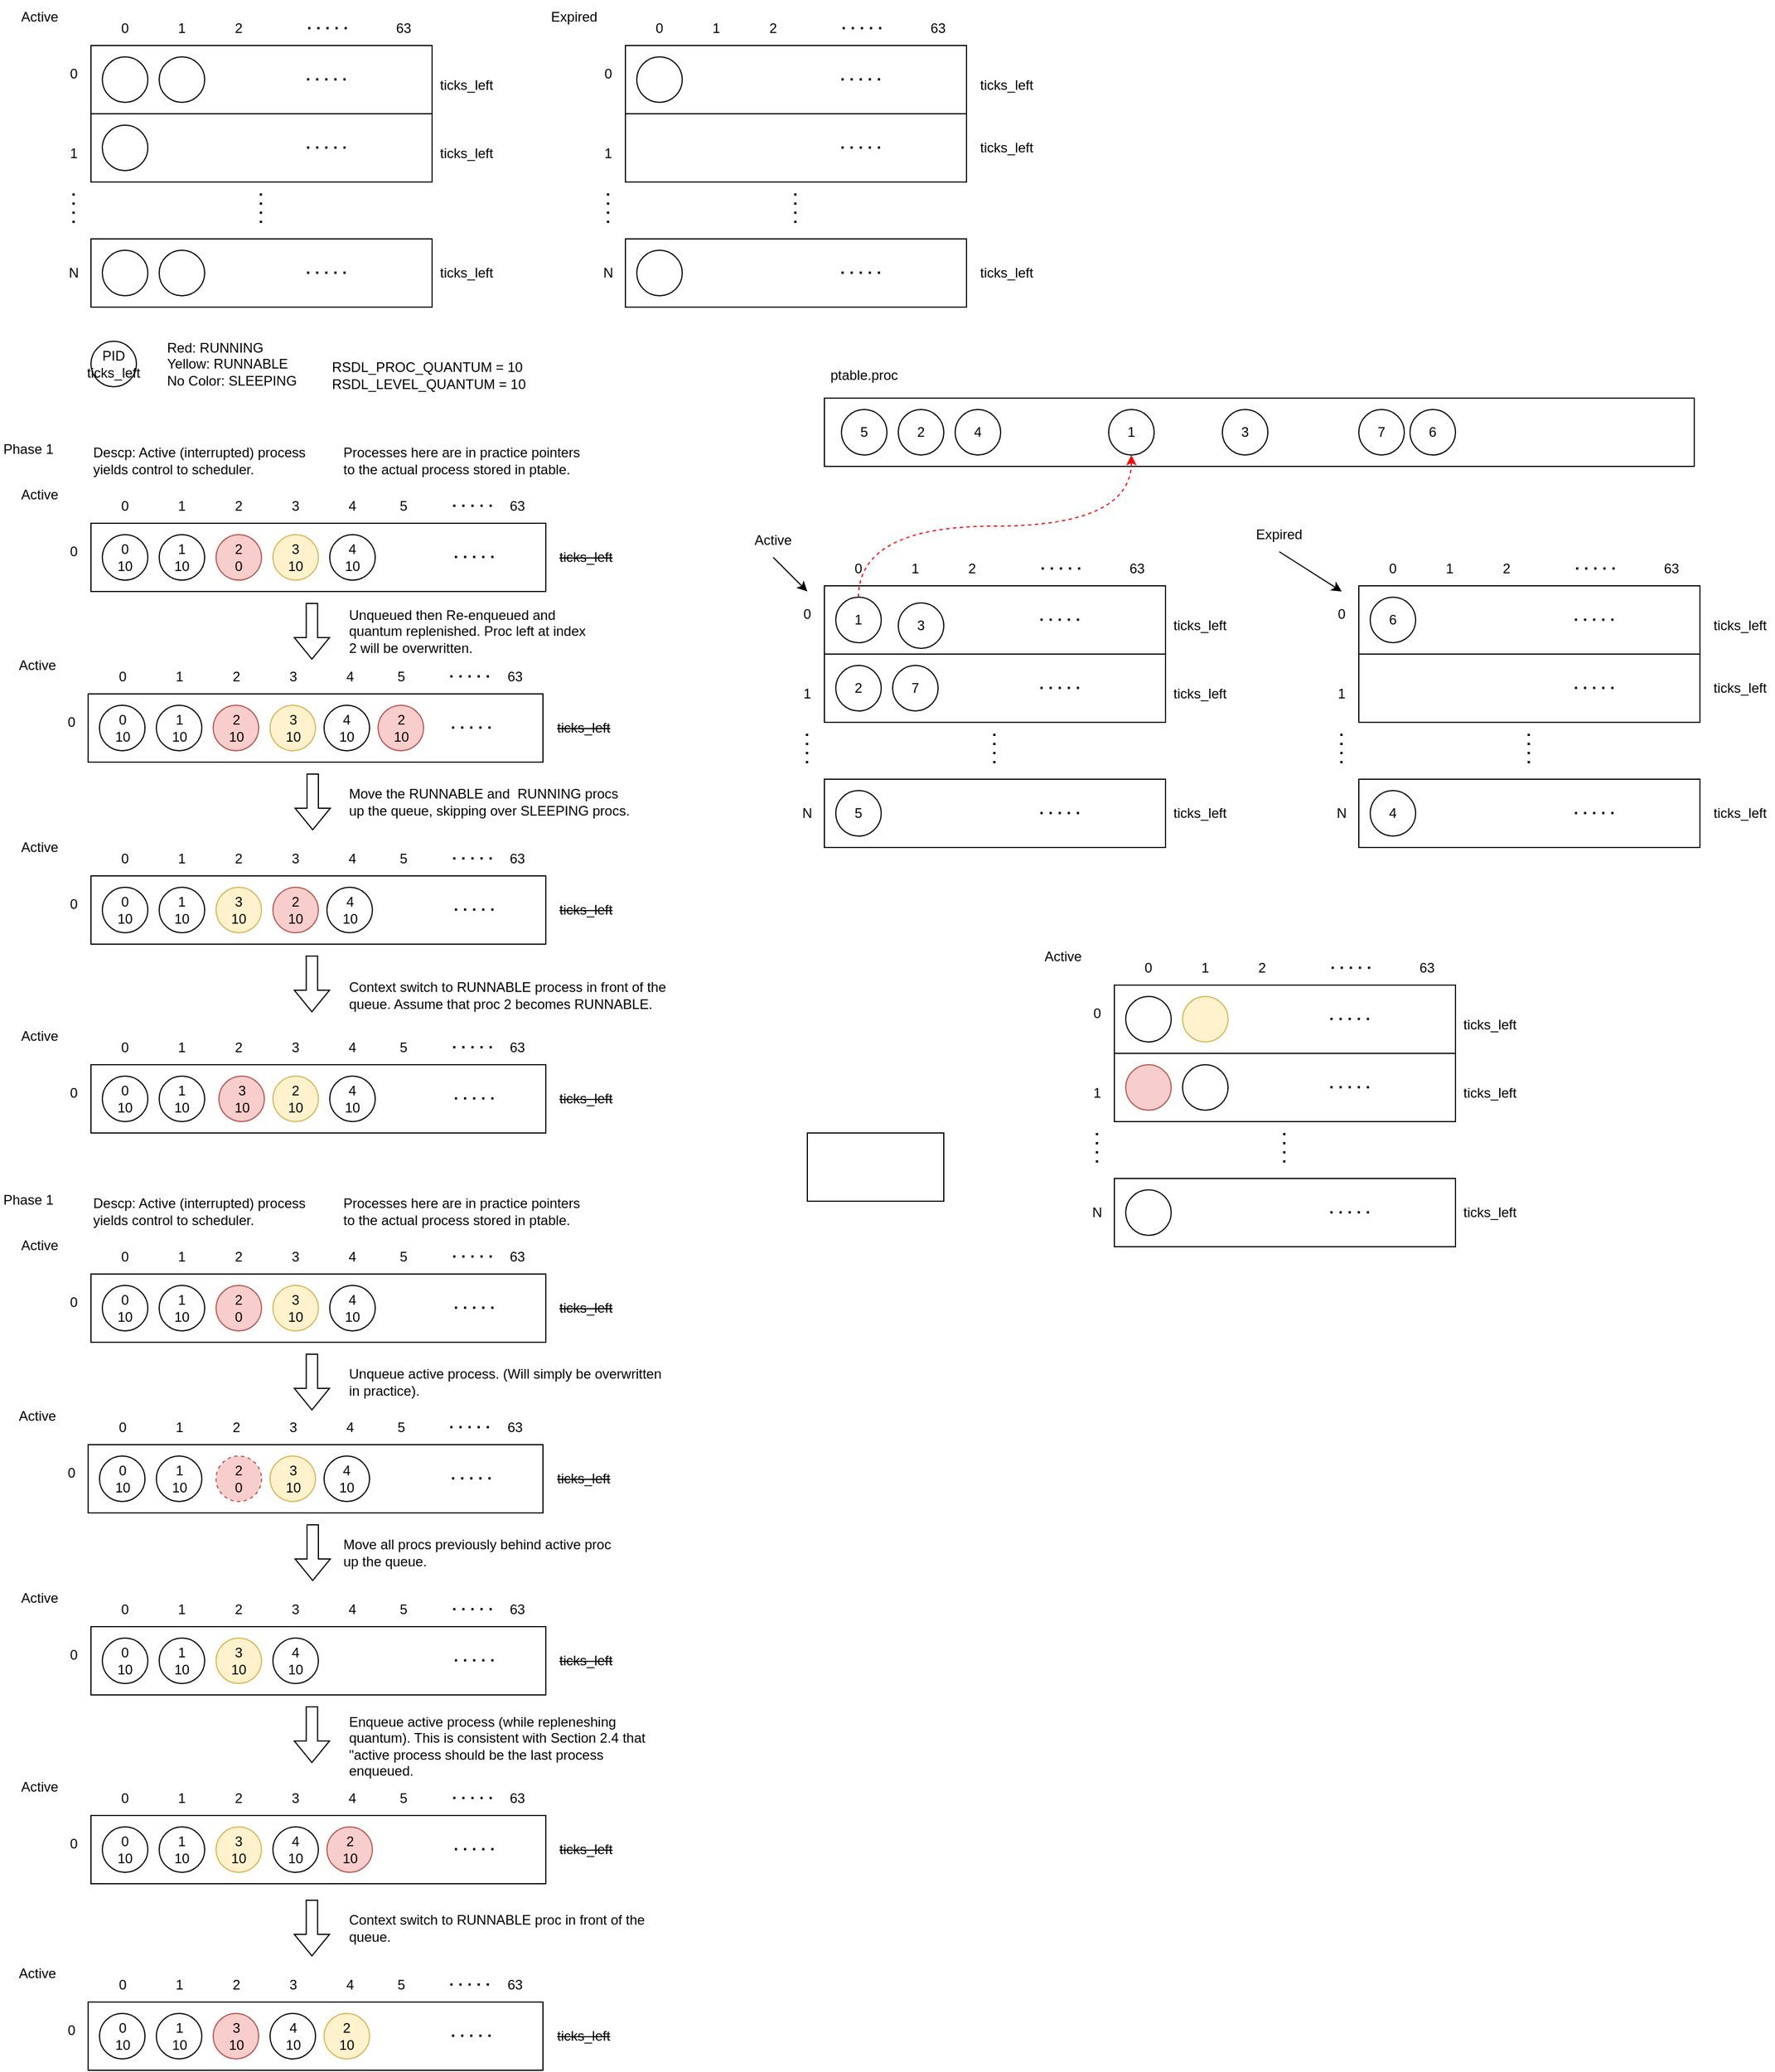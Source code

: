 <mxfile version="20.8.10" type="device" pages="2"><diagram id="qc81X5pA-0Yz_Gp3zZqv" name="Page-1"><mxGraphModel dx="1036" dy="606" grid="1" gridSize="10" guides="1" tooltips="1" connect="1" arrows="1" fold="1" page="1" pageScale="1" pageWidth="850" pageHeight="1100" math="0" shadow="0"><root><mxCell id="0"/><mxCell id="1" parent="0"/><mxCell id="tJLg1V5OG1HP49ngCJdM-3" value="" style="rounded=0;whiteSpace=wrap;html=1;" parent="1" vertex="1"><mxGeometry x="120" y="80" width="300" height="60" as="geometry"/></mxCell><mxCell id="tJLg1V5OG1HP49ngCJdM-4" value="" style="ellipse;whiteSpace=wrap;html=1;aspect=fixed;" parent="1" vertex="1"><mxGeometry x="130" y="90" width="40" height="40" as="geometry"/></mxCell><mxCell id="tJLg1V5OG1HP49ngCJdM-5" value="" style="rounded=0;whiteSpace=wrap;html=1;" parent="1" vertex="1"><mxGeometry x="120" y="140" width="300" height="60" as="geometry"/></mxCell><mxCell id="tJLg1V5OG1HP49ngCJdM-6" value="" style="rounded=0;whiteSpace=wrap;html=1;" parent="1" vertex="1"><mxGeometry x="120" y="250" width="300" height="60" as="geometry"/></mxCell><mxCell id="tJLg1V5OG1HP49ngCJdM-7" value="" style="ellipse;whiteSpace=wrap;html=1;aspect=fixed;" parent="1" vertex="1"><mxGeometry x="130" y="150" width="40" height="40" as="geometry"/></mxCell><mxCell id="tJLg1V5OG1HP49ngCJdM-8" value="" style="ellipse;whiteSpace=wrap;html=1;aspect=fixed;" parent="1" vertex="1"><mxGeometry x="130" y="260" width="40" height="40" as="geometry"/></mxCell><mxCell id="tJLg1V5OG1HP49ngCJdM-9" value="N" style="text;html=1;strokeColor=none;fillColor=none;align=center;verticalAlign=middle;whiteSpace=wrap;rounded=0;" parent="1" vertex="1"><mxGeometry x="90" y="265" width="30" height="30" as="geometry"/></mxCell><mxCell id="tJLg1V5OG1HP49ngCJdM-10" value="0" style="text;html=1;strokeColor=none;fillColor=none;align=center;verticalAlign=middle;whiteSpace=wrap;rounded=0;" parent="1" vertex="1"><mxGeometry x="90" y="90" width="30" height="30" as="geometry"/></mxCell><mxCell id="tJLg1V5OG1HP49ngCJdM-11" value="1" style="text;html=1;strokeColor=none;fillColor=none;align=center;verticalAlign=middle;whiteSpace=wrap;rounded=0;" parent="1" vertex="1"><mxGeometry x="90" y="160" width="30" height="30" as="geometry"/></mxCell><mxCell id="tJLg1V5OG1HP49ngCJdM-12" value="0" style="text;html=1;strokeColor=none;fillColor=none;align=center;verticalAlign=middle;whiteSpace=wrap;rounded=0;" parent="1" vertex="1"><mxGeometry x="135" y="50" width="30" height="30" as="geometry"/></mxCell><mxCell id="tJLg1V5OG1HP49ngCJdM-13" value="63" style="text;html=1;strokeColor=none;fillColor=none;align=center;verticalAlign=middle;whiteSpace=wrap;rounded=0;" parent="1" vertex="1"><mxGeometry x="380" y="50" width="30" height="30" as="geometry"/></mxCell><mxCell id="tJLg1V5OG1HP49ngCJdM-14" value="" style="ellipse;whiteSpace=wrap;html=1;aspect=fixed;" parent="1" vertex="1"><mxGeometry x="180" y="90" width="40" height="40" as="geometry"/></mxCell><mxCell id="tJLg1V5OG1HP49ngCJdM-20" value="" style="ellipse;whiteSpace=wrap;html=1;aspect=fixed;" parent="1" vertex="1"><mxGeometry x="180" y="260" width="40" height="40" as="geometry"/></mxCell><mxCell id="tJLg1V5OG1HP49ngCJdM-23" value="" style="endArrow=none;dashed=1;html=1;dashPattern=1 3;strokeWidth=2;rounded=0;" parent="1" edge="1"><mxGeometry width="50" height="50" relative="1" as="geometry"><mxPoint x="310" y="169.71" as="sourcePoint"/><mxPoint x="350" y="169.71" as="targetPoint"/></mxGeometry></mxCell><mxCell id="tJLg1V5OG1HP49ngCJdM-41" value="" style="endArrow=none;dashed=1;html=1;dashPattern=1 3;strokeWidth=2;rounded=0;" parent="1" edge="1"><mxGeometry width="50" height="50" relative="1" as="geometry"><mxPoint x="310" y="109.71" as="sourcePoint"/><mxPoint x="350" y="109.71" as="targetPoint"/></mxGeometry></mxCell><mxCell id="tJLg1V5OG1HP49ngCJdM-42" value="" style="endArrow=none;dashed=1;html=1;dashPattern=1 3;strokeWidth=2;rounded=0;" parent="1" edge="1"><mxGeometry width="50" height="50" relative="1" as="geometry"><mxPoint x="310" y="279.71" as="sourcePoint"/><mxPoint x="350" y="279.71" as="targetPoint"/></mxGeometry></mxCell><mxCell id="tJLg1V5OG1HP49ngCJdM-43" value="" style="endArrow=none;dashed=1;html=1;dashPattern=1 3;strokeWidth=2;rounded=0;" parent="1" edge="1"><mxGeometry width="50" height="50" relative="1" as="geometry"><mxPoint x="104.71" y="210.0" as="sourcePoint"/><mxPoint x="104.71" y="240" as="targetPoint"/></mxGeometry></mxCell><mxCell id="tJLg1V5OG1HP49ngCJdM-44" value="" style="endArrow=none;dashed=1;html=1;dashPattern=1 3;strokeWidth=2;rounded=0;" parent="1" edge="1"><mxGeometry width="50" height="50" relative="1" as="geometry"><mxPoint x="269.43" y="210" as="sourcePoint"/><mxPoint x="269.43" y="240" as="targetPoint"/></mxGeometry></mxCell><mxCell id="tJLg1V5OG1HP49ngCJdM-45" value="" style="endArrow=none;dashed=1;html=1;dashPattern=1 3;strokeWidth=2;rounded=0;" parent="1" edge="1"><mxGeometry width="50" height="50" relative="1" as="geometry"><mxPoint x="345" y="64.71" as="sourcePoint"/><mxPoint x="305.0" y="64.71" as="targetPoint"/></mxGeometry></mxCell><mxCell id="tJLg1V5OG1HP49ngCJdM-46" value="1" style="text;html=1;strokeColor=none;fillColor=none;align=center;verticalAlign=middle;whiteSpace=wrap;rounded=0;" parent="1" vertex="1"><mxGeometry x="185" y="50" width="30" height="30" as="geometry"/></mxCell><mxCell id="tJLg1V5OG1HP49ngCJdM-47" value="2" style="text;html=1;strokeColor=none;fillColor=none;align=center;verticalAlign=middle;whiteSpace=wrap;rounded=0;" parent="1" vertex="1"><mxGeometry x="235" y="50" width="30" height="30" as="geometry"/></mxCell><mxCell id="tJLg1V5OG1HP49ngCJdM-48" value="Active" style="text;html=1;strokeColor=none;fillColor=none;align=center;verticalAlign=middle;whiteSpace=wrap;rounded=0;" parent="1" vertex="1"><mxGeometry x="60" y="40" width="30" height="30" as="geometry"/></mxCell><mxCell id="tJLg1V5OG1HP49ngCJdM-49" value="" style="rounded=0;whiteSpace=wrap;html=1;" parent="1" vertex="1"><mxGeometry x="590" y="80" width="300" height="60" as="geometry"/></mxCell><mxCell id="tJLg1V5OG1HP49ngCJdM-50" value="" style="ellipse;whiteSpace=wrap;html=1;aspect=fixed;" parent="1" vertex="1"><mxGeometry x="600" y="90" width="40" height="40" as="geometry"/></mxCell><mxCell id="tJLg1V5OG1HP49ngCJdM-51" value="" style="rounded=0;whiteSpace=wrap;html=1;" parent="1" vertex="1"><mxGeometry x="590" y="140" width="300" height="60" as="geometry"/></mxCell><mxCell id="tJLg1V5OG1HP49ngCJdM-52" value="" style="rounded=0;whiteSpace=wrap;html=1;" parent="1" vertex="1"><mxGeometry x="590" y="250" width="300" height="60" as="geometry"/></mxCell><mxCell id="tJLg1V5OG1HP49ngCJdM-54" value="" style="ellipse;whiteSpace=wrap;html=1;aspect=fixed;" parent="1" vertex="1"><mxGeometry x="600" y="260" width="40" height="40" as="geometry"/></mxCell><mxCell id="tJLg1V5OG1HP49ngCJdM-55" value="N" style="text;html=1;strokeColor=none;fillColor=none;align=center;verticalAlign=middle;whiteSpace=wrap;rounded=0;" parent="1" vertex="1"><mxGeometry x="560" y="265" width="30" height="30" as="geometry"/></mxCell><mxCell id="tJLg1V5OG1HP49ngCJdM-56" value="0" style="text;html=1;strokeColor=none;fillColor=none;align=center;verticalAlign=middle;whiteSpace=wrap;rounded=0;" parent="1" vertex="1"><mxGeometry x="560" y="90" width="30" height="30" as="geometry"/></mxCell><mxCell id="tJLg1V5OG1HP49ngCJdM-57" value="1" style="text;html=1;strokeColor=none;fillColor=none;align=center;verticalAlign=middle;whiteSpace=wrap;rounded=0;" parent="1" vertex="1"><mxGeometry x="560" y="160" width="30" height="30" as="geometry"/></mxCell><mxCell id="tJLg1V5OG1HP49ngCJdM-58" value="0" style="text;html=1;strokeColor=none;fillColor=none;align=center;verticalAlign=middle;whiteSpace=wrap;rounded=0;" parent="1" vertex="1"><mxGeometry x="605" y="50" width="30" height="30" as="geometry"/></mxCell><mxCell id="tJLg1V5OG1HP49ngCJdM-59" value="63" style="text;html=1;strokeColor=none;fillColor=none;align=center;verticalAlign=middle;whiteSpace=wrap;rounded=0;" parent="1" vertex="1"><mxGeometry x="850" y="50" width="30" height="30" as="geometry"/></mxCell><mxCell id="tJLg1V5OG1HP49ngCJdM-69" value="" style="endArrow=none;dashed=1;html=1;dashPattern=1 3;strokeWidth=2;rounded=0;" parent="1" edge="1"><mxGeometry width="50" height="50" relative="1" as="geometry"><mxPoint x="780" y="169.71" as="sourcePoint"/><mxPoint x="820" y="169.71" as="targetPoint"/></mxGeometry></mxCell><mxCell id="tJLg1V5OG1HP49ngCJdM-70" value="" style="endArrow=none;dashed=1;html=1;dashPattern=1 3;strokeWidth=2;rounded=0;" parent="1" edge="1"><mxGeometry width="50" height="50" relative="1" as="geometry"><mxPoint x="780" y="109.71" as="sourcePoint"/><mxPoint x="820" y="109.71" as="targetPoint"/></mxGeometry></mxCell><mxCell id="tJLg1V5OG1HP49ngCJdM-71" value="" style="endArrow=none;dashed=1;html=1;dashPattern=1 3;strokeWidth=2;rounded=0;" parent="1" edge="1"><mxGeometry width="50" height="50" relative="1" as="geometry"><mxPoint x="780" y="279.71" as="sourcePoint"/><mxPoint x="820" y="279.71" as="targetPoint"/></mxGeometry></mxCell><mxCell id="tJLg1V5OG1HP49ngCJdM-72" value="" style="endArrow=none;dashed=1;html=1;dashPattern=1 3;strokeWidth=2;rounded=0;" parent="1" edge="1"><mxGeometry width="50" height="50" relative="1" as="geometry"><mxPoint x="574.71" y="210" as="sourcePoint"/><mxPoint x="574.71" y="240" as="targetPoint"/></mxGeometry></mxCell><mxCell id="tJLg1V5OG1HP49ngCJdM-73" value="" style="endArrow=none;dashed=1;html=1;dashPattern=1 3;strokeWidth=2;rounded=0;" parent="1" edge="1"><mxGeometry width="50" height="50" relative="1" as="geometry"><mxPoint x="739.43" y="210" as="sourcePoint"/><mxPoint x="739.43" y="240" as="targetPoint"/></mxGeometry></mxCell><mxCell id="tJLg1V5OG1HP49ngCJdM-74" value="" style="endArrow=none;dashed=1;html=1;dashPattern=1 3;strokeWidth=2;rounded=0;" parent="1" edge="1"><mxGeometry width="50" height="50" relative="1" as="geometry"><mxPoint x="815" y="64.71" as="sourcePoint"/><mxPoint x="775" y="64.71" as="targetPoint"/></mxGeometry></mxCell><mxCell id="tJLg1V5OG1HP49ngCJdM-75" value="1" style="text;html=1;strokeColor=none;fillColor=none;align=center;verticalAlign=middle;whiteSpace=wrap;rounded=0;" parent="1" vertex="1"><mxGeometry x="655" y="50" width="30" height="30" as="geometry"/></mxCell><mxCell id="tJLg1V5OG1HP49ngCJdM-76" value="2" style="text;html=1;strokeColor=none;fillColor=none;align=center;verticalAlign=middle;whiteSpace=wrap;rounded=0;" parent="1" vertex="1"><mxGeometry x="705" y="50" width="30" height="30" as="geometry"/></mxCell><mxCell id="tJLg1V5OG1HP49ngCJdM-77" value="Expired" style="text;html=1;strokeColor=none;fillColor=none;align=center;verticalAlign=middle;whiteSpace=wrap;rounded=0;" parent="1" vertex="1"><mxGeometry x="530" y="40" width="30" height="30" as="geometry"/></mxCell><mxCell id="tJLg1V5OG1HP49ngCJdM-78" value="PID&lt;br&gt;ticks_left" style="ellipse;whiteSpace=wrap;html=1;aspect=fixed;" parent="1" vertex="1"><mxGeometry x="120" y="340" width="40" height="40" as="geometry"/></mxCell><mxCell id="tJLg1V5OG1HP49ngCJdM-81" value="ticks_left" style="text;html=1;strokeColor=none;fillColor=none;align=left;verticalAlign=middle;whiteSpace=wrap;rounded=0;" parent="1" vertex="1"><mxGeometry x="425" y="100" width="55" height="30" as="geometry"/></mxCell><mxCell id="tJLg1V5OG1HP49ngCJdM-82" value="ticks_left" style="text;html=1;strokeColor=none;fillColor=none;align=left;verticalAlign=middle;whiteSpace=wrap;rounded=0;" parent="1" vertex="1"><mxGeometry x="425" y="160" width="55" height="30" as="geometry"/></mxCell><mxCell id="tJLg1V5OG1HP49ngCJdM-83" value="ticks_left" style="text;html=1;strokeColor=none;fillColor=none;align=left;verticalAlign=middle;whiteSpace=wrap;rounded=0;" parent="1" vertex="1"><mxGeometry x="425" y="265" width="55" height="30" as="geometry"/></mxCell><mxCell id="tJLg1V5OG1HP49ngCJdM-84" value="ticks_left" style="text;html=1;strokeColor=none;fillColor=none;align=left;verticalAlign=middle;whiteSpace=wrap;rounded=0;" parent="1" vertex="1"><mxGeometry x="900" y="100" width="55" height="30" as="geometry"/></mxCell><mxCell id="tJLg1V5OG1HP49ngCJdM-85" value="ticks_left" style="text;html=1;strokeColor=none;fillColor=none;align=left;verticalAlign=middle;whiteSpace=wrap;rounded=0;" parent="1" vertex="1"><mxGeometry x="900" y="155" width="55" height="30" as="geometry"/></mxCell><mxCell id="tJLg1V5OG1HP49ngCJdM-86" value="ticks_left" style="text;html=1;strokeColor=none;fillColor=none;align=left;verticalAlign=middle;whiteSpace=wrap;rounded=0;" parent="1" vertex="1"><mxGeometry x="900" y="265" width="55" height="30" as="geometry"/></mxCell><mxCell id="tJLg1V5OG1HP49ngCJdM-87" value="Red: RUNNING&lt;br&gt;Yellow: RUNNABLE&lt;br&gt;No Color: SLEEPING" style="text;html=1;strokeColor=none;fillColor=none;align=left;verticalAlign=middle;whiteSpace=wrap;rounded=0;" parent="1" vertex="1"><mxGeometry x="185" y="330" width="130" height="60" as="geometry"/></mxCell><mxCell id="tJLg1V5OG1HP49ngCJdM-88" value="Phase 1" style="text;html=1;strokeColor=none;fillColor=none;align=center;verticalAlign=middle;whiteSpace=wrap;rounded=0;" parent="1" vertex="1"><mxGeometry x="40" y="420" width="50" height="30" as="geometry"/></mxCell><mxCell id="tJLg1V5OG1HP49ngCJdM-89" value="" style="rounded=0;whiteSpace=wrap;html=1;" parent="1" vertex="1"><mxGeometry x="120" y="500" width="400" height="60" as="geometry"/></mxCell><mxCell id="tJLg1V5OG1HP49ngCJdM-90" value="0&lt;br&gt;10" style="ellipse;whiteSpace=wrap;html=1;aspect=fixed;" parent="1" vertex="1"><mxGeometry x="130" y="510" width="40" height="40" as="geometry"/></mxCell><mxCell id="tJLg1V5OG1HP49ngCJdM-91" value="0" style="text;html=1;strokeColor=none;fillColor=none;align=center;verticalAlign=middle;whiteSpace=wrap;rounded=0;" parent="1" vertex="1"><mxGeometry x="90" y="510" width="30" height="30" as="geometry"/></mxCell><mxCell id="tJLg1V5OG1HP49ngCJdM-92" value="0" style="text;html=1;strokeColor=none;fillColor=none;align=center;verticalAlign=middle;whiteSpace=wrap;rounded=0;" parent="1" vertex="1"><mxGeometry x="135" y="470" width="30" height="30" as="geometry"/></mxCell><mxCell id="tJLg1V5OG1HP49ngCJdM-93" value="63" style="text;html=1;strokeColor=none;fillColor=none;align=center;verticalAlign=middle;whiteSpace=wrap;rounded=0;" parent="1" vertex="1"><mxGeometry x="480" y="470" width="30" height="30" as="geometry"/></mxCell><mxCell id="tJLg1V5OG1HP49ngCJdM-94" value="1&lt;br&gt;10" style="ellipse;whiteSpace=wrap;html=1;aspect=fixed;" parent="1" vertex="1"><mxGeometry x="180" y="510" width="40" height="40" as="geometry"/></mxCell><mxCell id="tJLg1V5OG1HP49ngCJdM-95" value="" style="endArrow=none;dashed=1;html=1;dashPattern=1 3;strokeWidth=2;rounded=0;" parent="1" edge="1"><mxGeometry width="50" height="50" relative="1" as="geometry"><mxPoint x="440" y="529.66" as="sourcePoint"/><mxPoint x="480" y="529.66" as="targetPoint"/></mxGeometry></mxCell><mxCell id="tJLg1V5OG1HP49ngCJdM-96" value="" style="endArrow=none;dashed=1;html=1;dashPattern=1 3;strokeWidth=2;rounded=0;" parent="1" edge="1"><mxGeometry width="50" height="50" relative="1" as="geometry"><mxPoint x="472.5" y="484.66" as="sourcePoint"/><mxPoint x="432.5" y="484.66" as="targetPoint"/></mxGeometry></mxCell><mxCell id="tJLg1V5OG1HP49ngCJdM-97" value="1" style="text;html=1;strokeColor=none;fillColor=none;align=center;verticalAlign=middle;whiteSpace=wrap;rounded=0;" parent="1" vertex="1"><mxGeometry x="185" y="470" width="30" height="30" as="geometry"/></mxCell><mxCell id="tJLg1V5OG1HP49ngCJdM-98" value="2" style="text;html=1;strokeColor=none;fillColor=none;align=center;verticalAlign=middle;whiteSpace=wrap;rounded=0;" parent="1" vertex="1"><mxGeometry x="235" y="470" width="30" height="30" as="geometry"/></mxCell><mxCell id="tJLg1V5OG1HP49ngCJdM-99" value="Active" style="text;html=1;strokeColor=none;fillColor=none;align=center;verticalAlign=middle;whiteSpace=wrap;rounded=0;" parent="1" vertex="1"><mxGeometry x="60" y="460" width="30" height="30" as="geometry"/></mxCell><mxCell id="tJLg1V5OG1HP49ngCJdM-100" value="&lt;strike&gt;ticks_left&lt;/strike&gt;" style="text;html=1;strokeColor=none;fillColor=none;align=left;verticalAlign=middle;whiteSpace=wrap;rounded=0;" parent="1" vertex="1"><mxGeometry x="530" y="515" width="55" height="30" as="geometry"/></mxCell><mxCell id="tJLg1V5OG1HP49ngCJdM-101" value="2&lt;br&gt;0" style="ellipse;whiteSpace=wrap;html=1;aspect=fixed;fillColor=#f8cecc;strokeColor=#b85450;" parent="1" vertex="1"><mxGeometry x="230" y="510" width="40" height="40" as="geometry"/></mxCell><mxCell id="tJLg1V5OG1HP49ngCJdM-102" value="3&lt;br&gt;10" style="ellipse;whiteSpace=wrap;html=1;aspect=fixed;fillColor=#fff2cc;strokeColor=#d6b656;" parent="1" vertex="1"><mxGeometry x="280" y="510" width="40" height="40" as="geometry"/></mxCell><mxCell id="tJLg1V5OG1HP49ngCJdM-103" value="Descp: Active (interrupted) process yields control to scheduler." style="text;html=1;strokeColor=none;fillColor=none;align=left;verticalAlign=middle;whiteSpace=wrap;rounded=0;" parent="1" vertex="1"><mxGeometry x="120" y="430" width="215" height="30" as="geometry"/></mxCell><mxCell id="tJLg1V5OG1HP49ngCJdM-118" value="3" style="text;html=1;strokeColor=none;fillColor=none;align=center;verticalAlign=middle;whiteSpace=wrap;rounded=0;" parent="1" vertex="1"><mxGeometry x="285" y="470" width="30" height="30" as="geometry"/></mxCell><mxCell id="tJLg1V5OG1HP49ngCJdM-119" value="4" style="text;html=1;strokeColor=none;fillColor=none;align=center;verticalAlign=middle;whiteSpace=wrap;rounded=0;" parent="1" vertex="1"><mxGeometry x="335" y="470" width="30" height="30" as="geometry"/></mxCell><mxCell id="tJLg1V5OG1HP49ngCJdM-120" value="5" style="text;html=1;strokeColor=none;fillColor=none;align=center;verticalAlign=middle;whiteSpace=wrap;rounded=0;" parent="1" vertex="1"><mxGeometry x="380" y="470" width="30" height="30" as="geometry"/></mxCell><mxCell id="tJLg1V5OG1HP49ngCJdM-121" value="" style="rounded=0;whiteSpace=wrap;html=1;" parent="1" vertex="1"><mxGeometry x="117.5" y="650" width="400" height="60" as="geometry"/></mxCell><mxCell id="tJLg1V5OG1HP49ngCJdM-122" value="0&lt;br&gt;10" style="ellipse;whiteSpace=wrap;html=1;aspect=fixed;" parent="1" vertex="1"><mxGeometry x="127.5" y="660" width="40" height="40" as="geometry"/></mxCell><mxCell id="tJLg1V5OG1HP49ngCJdM-123" value="0" style="text;html=1;strokeColor=none;fillColor=none;align=center;verticalAlign=middle;whiteSpace=wrap;rounded=0;" parent="1" vertex="1"><mxGeometry x="87.5" y="660" width="30" height="30" as="geometry"/></mxCell><mxCell id="tJLg1V5OG1HP49ngCJdM-124" value="0" style="text;html=1;strokeColor=none;fillColor=none;align=center;verticalAlign=middle;whiteSpace=wrap;rounded=0;" parent="1" vertex="1"><mxGeometry x="132.5" y="620" width="30" height="30" as="geometry"/></mxCell><mxCell id="tJLg1V5OG1HP49ngCJdM-125" value="63" style="text;html=1;strokeColor=none;fillColor=none;align=center;verticalAlign=middle;whiteSpace=wrap;rounded=0;" parent="1" vertex="1"><mxGeometry x="477.5" y="620" width="30" height="30" as="geometry"/></mxCell><mxCell id="tJLg1V5OG1HP49ngCJdM-126" value="1&lt;br&gt;10" style="ellipse;whiteSpace=wrap;html=1;aspect=fixed;" parent="1" vertex="1"><mxGeometry x="177.5" y="660" width="40" height="40" as="geometry"/></mxCell><mxCell id="tJLg1V5OG1HP49ngCJdM-127" value="" style="endArrow=none;dashed=1;html=1;dashPattern=1 3;strokeWidth=2;rounded=0;" parent="1" edge="1"><mxGeometry width="50" height="50" relative="1" as="geometry"><mxPoint x="437.5" y="679.66" as="sourcePoint"/><mxPoint x="477.5" y="679.66" as="targetPoint"/></mxGeometry></mxCell><mxCell id="tJLg1V5OG1HP49ngCJdM-128" value="" style="endArrow=none;dashed=1;html=1;dashPattern=1 3;strokeWidth=2;rounded=0;" parent="1" edge="1"><mxGeometry width="50" height="50" relative="1" as="geometry"><mxPoint x="470" y="634.66" as="sourcePoint"/><mxPoint x="430" y="634.66" as="targetPoint"/></mxGeometry></mxCell><mxCell id="tJLg1V5OG1HP49ngCJdM-129" value="1" style="text;html=1;strokeColor=none;fillColor=none;align=center;verticalAlign=middle;whiteSpace=wrap;rounded=0;" parent="1" vertex="1"><mxGeometry x="182.5" y="620" width="30" height="30" as="geometry"/></mxCell><mxCell id="tJLg1V5OG1HP49ngCJdM-130" value="2" style="text;html=1;strokeColor=none;fillColor=none;align=center;verticalAlign=middle;whiteSpace=wrap;rounded=0;" parent="1" vertex="1"><mxGeometry x="232.5" y="620" width="30" height="30" as="geometry"/></mxCell><mxCell id="tJLg1V5OG1HP49ngCJdM-131" value="Active" style="text;html=1;strokeColor=none;fillColor=none;align=center;verticalAlign=middle;whiteSpace=wrap;rounded=0;" parent="1" vertex="1"><mxGeometry x="57.5" y="610" width="30" height="30" as="geometry"/></mxCell><mxCell id="tJLg1V5OG1HP49ngCJdM-132" value="&lt;strike&gt;ticks_left&lt;/strike&gt;" style="text;html=1;strokeColor=none;fillColor=none;align=left;verticalAlign=middle;whiteSpace=wrap;rounded=0;" parent="1" vertex="1"><mxGeometry x="527.5" y="665" width="55" height="30" as="geometry"/></mxCell><mxCell id="tJLg1V5OG1HP49ngCJdM-133" value="2&lt;br&gt;10" style="ellipse;whiteSpace=wrap;html=1;aspect=fixed;fillColor=#f8cecc;strokeColor=#b85450;" parent="1" vertex="1"><mxGeometry x="372.5" y="660" width="40" height="40" as="geometry"/></mxCell><mxCell id="tJLg1V5OG1HP49ngCJdM-134" value="3&lt;br&gt;10" style="ellipse;whiteSpace=wrap;html=1;aspect=fixed;fillColor=#fff2cc;strokeColor=#d6b656;" parent="1" vertex="1"><mxGeometry x="277.5" y="660" width="40" height="40" as="geometry"/></mxCell><mxCell id="tJLg1V5OG1HP49ngCJdM-135" value="3" style="text;html=1;strokeColor=none;fillColor=none;align=center;verticalAlign=middle;whiteSpace=wrap;rounded=0;" parent="1" vertex="1"><mxGeometry x="282.5" y="620" width="30" height="30" as="geometry"/></mxCell><mxCell id="tJLg1V5OG1HP49ngCJdM-136" value="4" style="text;html=1;strokeColor=none;fillColor=none;align=center;verticalAlign=middle;whiteSpace=wrap;rounded=0;" parent="1" vertex="1"><mxGeometry x="332.5" y="620" width="30" height="30" as="geometry"/></mxCell><mxCell id="tJLg1V5OG1HP49ngCJdM-137" value="5" style="text;html=1;strokeColor=none;fillColor=none;align=center;verticalAlign=middle;whiteSpace=wrap;rounded=0;" parent="1" vertex="1"><mxGeometry x="377.5" y="620" width="30" height="30" as="geometry"/></mxCell><mxCell id="tJLg1V5OG1HP49ngCJdM-138" value="" style="shape=flexArrow;endArrow=classic;html=1;rounded=0;" parent="1" edge="1"><mxGeometry width="50" height="50" relative="1" as="geometry"><mxPoint x="314.31" y="570" as="sourcePoint"/><mxPoint x="314.31" y="620" as="targetPoint"/></mxGeometry></mxCell><mxCell id="tJLg1V5OG1HP49ngCJdM-140" value="" style="rounded=0;whiteSpace=wrap;html=1;" parent="1" vertex="1"><mxGeometry x="120" y="810" width="400" height="60" as="geometry"/></mxCell><mxCell id="tJLg1V5OG1HP49ngCJdM-141" value="0&lt;br&gt;10" style="ellipse;whiteSpace=wrap;html=1;aspect=fixed;" parent="1" vertex="1"><mxGeometry x="130" y="820" width="40" height="40" as="geometry"/></mxCell><mxCell id="tJLg1V5OG1HP49ngCJdM-142" value="0" style="text;html=1;strokeColor=none;fillColor=none;align=center;verticalAlign=middle;whiteSpace=wrap;rounded=0;" parent="1" vertex="1"><mxGeometry x="90" y="820" width="30" height="30" as="geometry"/></mxCell><mxCell id="tJLg1V5OG1HP49ngCJdM-143" value="0" style="text;html=1;strokeColor=none;fillColor=none;align=center;verticalAlign=middle;whiteSpace=wrap;rounded=0;" parent="1" vertex="1"><mxGeometry x="135" y="780" width="30" height="30" as="geometry"/></mxCell><mxCell id="tJLg1V5OG1HP49ngCJdM-144" value="63" style="text;html=1;strokeColor=none;fillColor=none;align=center;verticalAlign=middle;whiteSpace=wrap;rounded=0;" parent="1" vertex="1"><mxGeometry x="480" y="780" width="30" height="30" as="geometry"/></mxCell><mxCell id="tJLg1V5OG1HP49ngCJdM-145" value="1&lt;br&gt;10" style="ellipse;whiteSpace=wrap;html=1;aspect=fixed;" parent="1" vertex="1"><mxGeometry x="180" y="820" width="40" height="40" as="geometry"/></mxCell><mxCell id="tJLg1V5OG1HP49ngCJdM-146" value="" style="endArrow=none;dashed=1;html=1;dashPattern=1 3;strokeWidth=2;rounded=0;" parent="1" edge="1"><mxGeometry width="50" height="50" relative="1" as="geometry"><mxPoint x="440" y="839.66" as="sourcePoint"/><mxPoint x="480" y="839.66" as="targetPoint"/></mxGeometry></mxCell><mxCell id="tJLg1V5OG1HP49ngCJdM-147" value="" style="endArrow=none;dashed=1;html=1;dashPattern=1 3;strokeWidth=2;rounded=0;" parent="1" edge="1"><mxGeometry width="50" height="50" relative="1" as="geometry"><mxPoint x="472.5" y="794.66" as="sourcePoint"/><mxPoint x="432.5" y="794.66" as="targetPoint"/></mxGeometry></mxCell><mxCell id="tJLg1V5OG1HP49ngCJdM-148" value="1" style="text;html=1;strokeColor=none;fillColor=none;align=center;verticalAlign=middle;whiteSpace=wrap;rounded=0;" parent="1" vertex="1"><mxGeometry x="185" y="780" width="30" height="30" as="geometry"/></mxCell><mxCell id="tJLg1V5OG1HP49ngCJdM-149" value="2" style="text;html=1;strokeColor=none;fillColor=none;align=center;verticalAlign=middle;whiteSpace=wrap;rounded=0;" parent="1" vertex="1"><mxGeometry x="235" y="780" width="30" height="30" as="geometry"/></mxCell><mxCell id="tJLg1V5OG1HP49ngCJdM-150" value="Active" style="text;html=1;strokeColor=none;fillColor=none;align=center;verticalAlign=middle;whiteSpace=wrap;rounded=0;" parent="1" vertex="1"><mxGeometry x="60" y="770" width="30" height="30" as="geometry"/></mxCell><mxCell id="tJLg1V5OG1HP49ngCJdM-151" value="&lt;strike&gt;ticks_left&lt;/strike&gt;" style="text;html=1;strokeColor=none;fillColor=none;align=left;verticalAlign=middle;whiteSpace=wrap;rounded=0;" parent="1" vertex="1"><mxGeometry x="530" y="825" width="55" height="30" as="geometry"/></mxCell><mxCell id="tJLg1V5OG1HP49ngCJdM-154" value="3" style="text;html=1;strokeColor=none;fillColor=none;align=center;verticalAlign=middle;whiteSpace=wrap;rounded=0;" parent="1" vertex="1"><mxGeometry x="285" y="780" width="30" height="30" as="geometry"/></mxCell><mxCell id="tJLg1V5OG1HP49ngCJdM-155" value="4" style="text;html=1;strokeColor=none;fillColor=none;align=center;verticalAlign=middle;whiteSpace=wrap;rounded=0;" parent="1" vertex="1"><mxGeometry x="335" y="780" width="30" height="30" as="geometry"/></mxCell><mxCell id="tJLg1V5OG1HP49ngCJdM-156" value="5" style="text;html=1;strokeColor=none;fillColor=none;align=center;verticalAlign=middle;whiteSpace=wrap;rounded=0;" parent="1" vertex="1"><mxGeometry x="380" y="780" width="30" height="30" as="geometry"/></mxCell><mxCell id="tJLg1V5OG1HP49ngCJdM-157" value="RSDL_PROC_QUANTUM = 10&lt;br&gt;RSDL_LEVEL_QUANTUM = 10" style="text;html=1;strokeColor=none;fillColor=none;align=left;verticalAlign=middle;whiteSpace=wrap;rounded=0;" parent="1" vertex="1"><mxGeometry x="330" y="340" width="177.5" height="60" as="geometry"/></mxCell><mxCell id="tJLg1V5OG1HP49ngCJdM-158" value="" style="shape=flexArrow;endArrow=classic;html=1;rounded=0;" parent="1" edge="1"><mxGeometry width="50" height="50" relative="1" as="geometry"><mxPoint x="315" y="720" as="sourcePoint"/><mxPoint x="315" y="770" as="targetPoint"/></mxGeometry></mxCell><mxCell id="tJLg1V5OG1HP49ngCJdM-159" value="" style="rounded=0;whiteSpace=wrap;html=1;" parent="1" vertex="1"><mxGeometry x="120" y="976" width="400" height="60" as="geometry"/></mxCell><mxCell id="tJLg1V5OG1HP49ngCJdM-160" value="0&lt;br&gt;10" style="ellipse;whiteSpace=wrap;html=1;aspect=fixed;" parent="1" vertex="1"><mxGeometry x="130" y="986" width="40" height="40" as="geometry"/></mxCell><mxCell id="tJLg1V5OG1HP49ngCJdM-161" value="0" style="text;html=1;strokeColor=none;fillColor=none;align=center;verticalAlign=middle;whiteSpace=wrap;rounded=0;" parent="1" vertex="1"><mxGeometry x="90" y="986" width="30" height="30" as="geometry"/></mxCell><mxCell id="tJLg1V5OG1HP49ngCJdM-162" value="0" style="text;html=1;strokeColor=none;fillColor=none;align=center;verticalAlign=middle;whiteSpace=wrap;rounded=0;" parent="1" vertex="1"><mxGeometry x="135" y="946" width="30" height="30" as="geometry"/></mxCell><mxCell id="tJLg1V5OG1HP49ngCJdM-163" value="63" style="text;html=1;strokeColor=none;fillColor=none;align=center;verticalAlign=middle;whiteSpace=wrap;rounded=0;" parent="1" vertex="1"><mxGeometry x="480" y="946" width="30" height="30" as="geometry"/></mxCell><mxCell id="tJLg1V5OG1HP49ngCJdM-164" value="1&lt;br&gt;10" style="ellipse;whiteSpace=wrap;html=1;aspect=fixed;" parent="1" vertex="1"><mxGeometry x="180" y="986" width="40" height="40" as="geometry"/></mxCell><mxCell id="tJLg1V5OG1HP49ngCJdM-165" value="" style="endArrow=none;dashed=1;html=1;dashPattern=1 3;strokeWidth=2;rounded=0;" parent="1" edge="1"><mxGeometry width="50" height="50" relative="1" as="geometry"><mxPoint x="440" y="1005.66" as="sourcePoint"/><mxPoint x="480" y="1005.66" as="targetPoint"/></mxGeometry></mxCell><mxCell id="tJLg1V5OG1HP49ngCJdM-166" value="" style="endArrow=none;dashed=1;html=1;dashPattern=1 3;strokeWidth=2;rounded=0;" parent="1" edge="1"><mxGeometry width="50" height="50" relative="1" as="geometry"><mxPoint x="472.5" y="960.66" as="sourcePoint"/><mxPoint x="432.5" y="960.66" as="targetPoint"/></mxGeometry></mxCell><mxCell id="tJLg1V5OG1HP49ngCJdM-167" value="1" style="text;html=1;strokeColor=none;fillColor=none;align=center;verticalAlign=middle;whiteSpace=wrap;rounded=0;" parent="1" vertex="1"><mxGeometry x="185" y="946" width="30" height="30" as="geometry"/></mxCell><mxCell id="tJLg1V5OG1HP49ngCJdM-168" value="2" style="text;html=1;strokeColor=none;fillColor=none;align=center;verticalAlign=middle;whiteSpace=wrap;rounded=0;" parent="1" vertex="1"><mxGeometry x="235" y="946" width="30" height="30" as="geometry"/></mxCell><mxCell id="tJLg1V5OG1HP49ngCJdM-169" value="Active" style="text;html=1;strokeColor=none;fillColor=none;align=center;verticalAlign=middle;whiteSpace=wrap;rounded=0;" parent="1" vertex="1"><mxGeometry x="60" y="936" width="30" height="30" as="geometry"/></mxCell><mxCell id="tJLg1V5OG1HP49ngCJdM-170" value="&lt;strike&gt;ticks_left&lt;/strike&gt;" style="text;html=1;strokeColor=none;fillColor=none;align=left;verticalAlign=middle;whiteSpace=wrap;rounded=0;" parent="1" vertex="1"><mxGeometry x="530" y="991" width="55" height="30" as="geometry"/></mxCell><mxCell id="tJLg1V5OG1HP49ngCJdM-173" value="3" style="text;html=1;strokeColor=none;fillColor=none;align=center;verticalAlign=middle;whiteSpace=wrap;rounded=0;" parent="1" vertex="1"><mxGeometry x="285" y="946" width="30" height="30" as="geometry"/></mxCell><mxCell id="tJLg1V5OG1HP49ngCJdM-174" value="4" style="text;html=1;strokeColor=none;fillColor=none;align=center;verticalAlign=middle;whiteSpace=wrap;rounded=0;" parent="1" vertex="1"><mxGeometry x="335" y="946" width="30" height="30" as="geometry"/></mxCell><mxCell id="tJLg1V5OG1HP49ngCJdM-175" value="5" style="text;html=1;strokeColor=none;fillColor=none;align=center;verticalAlign=middle;whiteSpace=wrap;rounded=0;" parent="1" vertex="1"><mxGeometry x="380" y="946" width="30" height="30" as="geometry"/></mxCell><mxCell id="tJLg1V5OG1HP49ngCJdM-176" value="" style="shape=flexArrow;endArrow=classic;html=1;rounded=0;" parent="1" edge="1"><mxGeometry width="50" height="50" relative="1" as="geometry"><mxPoint x="314.31" y="880" as="sourcePoint"/><mxPoint x="314.31" y="930" as="targetPoint"/></mxGeometry></mxCell><mxCell id="tJLg1V5OG1HP49ngCJdM-179" value="4&lt;br&gt;10" style="ellipse;whiteSpace=wrap;html=1;aspect=fixed;" parent="1" vertex="1"><mxGeometry x="325" y="660" width="40" height="40" as="geometry"/></mxCell><mxCell id="tJLg1V5OG1HP49ngCJdM-180" value="4&lt;br&gt;10" style="ellipse;whiteSpace=wrap;html=1;aspect=fixed;" parent="1" vertex="1"><mxGeometry x="330" y="510" width="40" height="40" as="geometry"/></mxCell><mxCell id="tJLg1V5OG1HP49ngCJdM-184" value="2&lt;br&gt;10" style="ellipse;whiteSpace=wrap;html=1;aspect=fixed;fillColor=#f8cecc;strokeColor=#b85450;" parent="1" vertex="1"><mxGeometry x="280" y="820" width="40" height="40" as="geometry"/></mxCell><mxCell id="tJLg1V5OG1HP49ngCJdM-185" value="3&lt;br&gt;10" style="ellipse;whiteSpace=wrap;html=1;aspect=fixed;fillColor=#fff2cc;strokeColor=#d6b656;" parent="1" vertex="1"><mxGeometry x="230" y="820" width="40" height="40" as="geometry"/></mxCell><mxCell id="tJLg1V5OG1HP49ngCJdM-186" value="4&lt;br&gt;10" style="ellipse;whiteSpace=wrap;html=1;aspect=fixed;" parent="1" vertex="1"><mxGeometry x="327.5" y="820" width="40" height="40" as="geometry"/></mxCell><mxCell id="tJLg1V5OG1HP49ngCJdM-188" value="3&lt;br&gt;10" style="ellipse;whiteSpace=wrap;html=1;aspect=fixed;fillColor=#f8cecc;strokeColor=#b85450;" parent="1" vertex="1"><mxGeometry x="232.5" y="986" width="40" height="40" as="geometry"/></mxCell><mxCell id="tJLg1V5OG1HP49ngCJdM-190" value="Unqueued then Re-enqueued and quantum replenished. Proc left at index 2 will be overwritten." style="text;html=1;strokeColor=none;fillColor=none;align=left;verticalAlign=middle;whiteSpace=wrap;rounded=0;" parent="1" vertex="1"><mxGeometry x="345" y="580" width="215" height="30" as="geometry"/></mxCell><mxCell id="tJLg1V5OG1HP49ngCJdM-191" value="Move the RUNNABLE and&amp;nbsp; RUNNING procs up the queue, skipping over SLEEPING procs." style="text;html=1;strokeColor=none;fillColor=none;align=left;verticalAlign=middle;whiteSpace=wrap;rounded=0;" parent="1" vertex="1"><mxGeometry x="345" y="730" width="250" height="30" as="geometry"/></mxCell><mxCell id="tJLg1V5OG1HP49ngCJdM-192" value="2&lt;br&gt;10" style="ellipse;whiteSpace=wrap;html=1;aspect=fixed;fillColor=#f8cecc;strokeColor=#b85450;" parent="1" vertex="1"><mxGeometry x="227.5" y="660" width="40" height="40" as="geometry"/></mxCell><mxCell id="tJLg1V5OG1HP49ngCJdM-194" value="Processes here are in practice pointers to the actual process stored in ptable." style="text;html=1;strokeColor=none;fillColor=none;align=left;verticalAlign=middle;whiteSpace=wrap;rounded=0;" parent="1" vertex="1"><mxGeometry x="340" y="430" width="215" height="30" as="geometry"/></mxCell><mxCell id="tJLg1V5OG1HP49ngCJdM-195" value="Context switch to RUNNABLE process in front of the queue. Assume that proc 2 becomes RUNNABLE." style="text;html=1;strokeColor=none;fillColor=none;align=left;verticalAlign=middle;whiteSpace=wrap;rounded=0;" parent="1" vertex="1"><mxGeometry x="345" y="900" width="285" height="30" as="geometry"/></mxCell><mxCell id="tJLg1V5OG1HP49ngCJdM-196" value="" style="rounded=0;whiteSpace=wrap;html=1;" parent="1" vertex="1"><mxGeometry x="765" y="555" width="300" height="60" as="geometry"/></mxCell><mxCell id="tJLg1V5OG1HP49ngCJdM-198" value="" style="rounded=0;whiteSpace=wrap;html=1;" parent="1" vertex="1"><mxGeometry x="765" y="615" width="300" height="60" as="geometry"/></mxCell><mxCell id="tJLg1V5OG1HP49ngCJdM-199" value="" style="rounded=0;whiteSpace=wrap;html=1;" parent="1" vertex="1"><mxGeometry x="765" y="725" width="300" height="60" as="geometry"/></mxCell><mxCell id="tJLg1V5OG1HP49ngCJdM-202" value="N" style="text;html=1;strokeColor=none;fillColor=none;align=center;verticalAlign=middle;whiteSpace=wrap;rounded=0;" parent="1" vertex="1"><mxGeometry x="735" y="740" width="30" height="30" as="geometry"/></mxCell><mxCell id="tJLg1V5OG1HP49ngCJdM-203" value="0" style="text;html=1;strokeColor=none;fillColor=none;align=center;verticalAlign=middle;whiteSpace=wrap;rounded=0;" parent="1" vertex="1"><mxGeometry x="735" y="565" width="30" height="30" as="geometry"/></mxCell><mxCell id="tJLg1V5OG1HP49ngCJdM-204" value="1" style="text;html=1;strokeColor=none;fillColor=none;align=center;verticalAlign=middle;whiteSpace=wrap;rounded=0;" parent="1" vertex="1"><mxGeometry x="735" y="635" width="30" height="30" as="geometry"/></mxCell><mxCell id="tJLg1V5OG1HP49ngCJdM-205" value="0" style="text;html=1;strokeColor=none;fillColor=none;align=center;verticalAlign=middle;whiteSpace=wrap;rounded=0;" parent="1" vertex="1"><mxGeometry x="780" y="525" width="30" height="30" as="geometry"/></mxCell><mxCell id="tJLg1V5OG1HP49ngCJdM-206" value="63" style="text;html=1;strokeColor=none;fillColor=none;align=center;verticalAlign=middle;whiteSpace=wrap;rounded=0;" parent="1" vertex="1"><mxGeometry x="1025" y="525" width="30" height="30" as="geometry"/></mxCell><mxCell id="tJLg1V5OG1HP49ngCJdM-209" value="" style="endArrow=none;dashed=1;html=1;dashPattern=1 3;strokeWidth=2;rounded=0;" parent="1" edge="1"><mxGeometry width="50" height="50" relative="1" as="geometry"><mxPoint x="955" y="644.71" as="sourcePoint"/><mxPoint x="995" y="644.71" as="targetPoint"/></mxGeometry></mxCell><mxCell id="tJLg1V5OG1HP49ngCJdM-210" value="" style="endArrow=none;dashed=1;html=1;dashPattern=1 3;strokeWidth=2;rounded=0;" parent="1" edge="1"><mxGeometry width="50" height="50" relative="1" as="geometry"><mxPoint x="955" y="584.71" as="sourcePoint"/><mxPoint x="995" y="584.71" as="targetPoint"/></mxGeometry></mxCell><mxCell id="tJLg1V5OG1HP49ngCJdM-211" value="" style="endArrow=none;dashed=1;html=1;dashPattern=1 3;strokeWidth=2;rounded=0;" parent="1" edge="1"><mxGeometry width="50" height="50" relative="1" as="geometry"><mxPoint x="955" y="754.71" as="sourcePoint"/><mxPoint x="995" y="754.71" as="targetPoint"/></mxGeometry></mxCell><mxCell id="tJLg1V5OG1HP49ngCJdM-212" value="" style="endArrow=none;dashed=1;html=1;dashPattern=1 3;strokeWidth=2;rounded=0;" parent="1" edge="1"><mxGeometry width="50" height="50" relative="1" as="geometry"><mxPoint x="749.71" y="685" as="sourcePoint"/><mxPoint x="749.71" y="715" as="targetPoint"/></mxGeometry></mxCell><mxCell id="tJLg1V5OG1HP49ngCJdM-213" value="" style="endArrow=none;dashed=1;html=1;dashPattern=1 3;strokeWidth=2;rounded=0;" parent="1" edge="1"><mxGeometry width="50" height="50" relative="1" as="geometry"><mxPoint x="914.43" y="685" as="sourcePoint"/><mxPoint x="914.43" y="715" as="targetPoint"/></mxGeometry></mxCell><mxCell id="tJLg1V5OG1HP49ngCJdM-214" value="" style="endArrow=none;dashed=1;html=1;dashPattern=1 3;strokeWidth=2;rounded=0;" parent="1" edge="1"><mxGeometry width="50" height="50" relative="1" as="geometry"><mxPoint x="990" y="539.71" as="sourcePoint"/><mxPoint x="950" y="539.71" as="targetPoint"/></mxGeometry></mxCell><mxCell id="tJLg1V5OG1HP49ngCJdM-215" value="1" style="text;html=1;strokeColor=none;fillColor=none;align=center;verticalAlign=middle;whiteSpace=wrap;rounded=0;" parent="1" vertex="1"><mxGeometry x="830" y="525" width="30" height="30" as="geometry"/></mxCell><mxCell id="tJLg1V5OG1HP49ngCJdM-216" value="2" style="text;html=1;strokeColor=none;fillColor=none;align=center;verticalAlign=middle;whiteSpace=wrap;rounded=0;" parent="1" vertex="1"><mxGeometry x="880" y="525" width="30" height="30" as="geometry"/></mxCell><mxCell id="tJLg1V5OG1HP49ngCJdM-217" value="Active" style="text;html=1;strokeColor=none;fillColor=none;align=center;verticalAlign=middle;whiteSpace=wrap;rounded=0;" parent="1" vertex="1"><mxGeometry x="705" y="500" width="30" height="30" as="geometry"/></mxCell><mxCell id="tJLg1V5OG1HP49ngCJdM-218" value="" style="rounded=0;whiteSpace=wrap;html=1;" parent="1" vertex="1"><mxGeometry x="1235" y="555" width="300" height="60" as="geometry"/></mxCell><mxCell id="tJLg1V5OG1HP49ngCJdM-220" value="" style="rounded=0;whiteSpace=wrap;html=1;" parent="1" vertex="1"><mxGeometry x="1235" y="615" width="300" height="60" as="geometry"/></mxCell><mxCell id="tJLg1V5OG1HP49ngCJdM-221" value="" style="rounded=0;whiteSpace=wrap;html=1;" parent="1" vertex="1"><mxGeometry x="1235" y="725" width="300" height="60" as="geometry"/></mxCell><mxCell id="tJLg1V5OG1HP49ngCJdM-223" value="N" style="text;html=1;strokeColor=none;fillColor=none;align=center;verticalAlign=middle;whiteSpace=wrap;rounded=0;" parent="1" vertex="1"><mxGeometry x="1205" y="740" width="30" height="30" as="geometry"/></mxCell><mxCell id="tJLg1V5OG1HP49ngCJdM-224" value="0" style="text;html=1;strokeColor=none;fillColor=none;align=center;verticalAlign=middle;whiteSpace=wrap;rounded=0;" parent="1" vertex="1"><mxGeometry x="1205" y="565" width="30" height="30" as="geometry"/></mxCell><mxCell id="tJLg1V5OG1HP49ngCJdM-225" value="1" style="text;html=1;strokeColor=none;fillColor=none;align=center;verticalAlign=middle;whiteSpace=wrap;rounded=0;" parent="1" vertex="1"><mxGeometry x="1205" y="635" width="30" height="30" as="geometry"/></mxCell><mxCell id="tJLg1V5OG1HP49ngCJdM-226" value="0" style="text;html=1;strokeColor=none;fillColor=none;align=center;verticalAlign=middle;whiteSpace=wrap;rounded=0;" parent="1" vertex="1"><mxGeometry x="1250" y="525" width="30" height="30" as="geometry"/></mxCell><mxCell id="tJLg1V5OG1HP49ngCJdM-227" value="63" style="text;html=1;strokeColor=none;fillColor=none;align=center;verticalAlign=middle;whiteSpace=wrap;rounded=0;" parent="1" vertex="1"><mxGeometry x="1495" y="525" width="30" height="30" as="geometry"/></mxCell><mxCell id="tJLg1V5OG1HP49ngCJdM-228" value="" style="endArrow=none;dashed=1;html=1;dashPattern=1 3;strokeWidth=2;rounded=0;" parent="1" edge="1"><mxGeometry width="50" height="50" relative="1" as="geometry"><mxPoint x="1425" y="644.71" as="sourcePoint"/><mxPoint x="1465" y="644.71" as="targetPoint"/></mxGeometry></mxCell><mxCell id="tJLg1V5OG1HP49ngCJdM-229" value="" style="endArrow=none;dashed=1;html=1;dashPattern=1 3;strokeWidth=2;rounded=0;" parent="1" edge="1"><mxGeometry width="50" height="50" relative="1" as="geometry"><mxPoint x="1425" y="584.71" as="sourcePoint"/><mxPoint x="1465" y="584.71" as="targetPoint"/></mxGeometry></mxCell><mxCell id="tJLg1V5OG1HP49ngCJdM-230" value="" style="endArrow=none;dashed=1;html=1;dashPattern=1 3;strokeWidth=2;rounded=0;" parent="1" edge="1"><mxGeometry width="50" height="50" relative="1" as="geometry"><mxPoint x="1425" y="754.71" as="sourcePoint"/><mxPoint x="1465" y="754.71" as="targetPoint"/></mxGeometry></mxCell><mxCell id="tJLg1V5OG1HP49ngCJdM-231" value="" style="endArrow=none;dashed=1;html=1;dashPattern=1 3;strokeWidth=2;rounded=0;" parent="1" edge="1"><mxGeometry width="50" height="50" relative="1" as="geometry"><mxPoint x="1219.71" y="685" as="sourcePoint"/><mxPoint x="1219.71" y="715" as="targetPoint"/></mxGeometry></mxCell><mxCell id="tJLg1V5OG1HP49ngCJdM-232" value="" style="endArrow=none;dashed=1;html=1;dashPattern=1 3;strokeWidth=2;rounded=0;" parent="1" edge="1"><mxGeometry width="50" height="50" relative="1" as="geometry"><mxPoint x="1384.43" y="685" as="sourcePoint"/><mxPoint x="1384.43" y="715" as="targetPoint"/></mxGeometry></mxCell><mxCell id="tJLg1V5OG1HP49ngCJdM-233" value="" style="endArrow=none;dashed=1;html=1;dashPattern=1 3;strokeWidth=2;rounded=0;" parent="1" edge="1"><mxGeometry width="50" height="50" relative="1" as="geometry"><mxPoint x="1460" y="539.71" as="sourcePoint"/><mxPoint x="1420" y="539.71" as="targetPoint"/></mxGeometry></mxCell><mxCell id="tJLg1V5OG1HP49ngCJdM-234" value="1" style="text;html=1;strokeColor=none;fillColor=none;align=center;verticalAlign=middle;whiteSpace=wrap;rounded=0;" parent="1" vertex="1"><mxGeometry x="1300" y="525" width="30" height="30" as="geometry"/></mxCell><mxCell id="tJLg1V5OG1HP49ngCJdM-235" value="2" style="text;html=1;strokeColor=none;fillColor=none;align=center;verticalAlign=middle;whiteSpace=wrap;rounded=0;" parent="1" vertex="1"><mxGeometry x="1350" y="525" width="30" height="30" as="geometry"/></mxCell><mxCell id="tJLg1V5OG1HP49ngCJdM-236" value="Expired" style="text;html=1;strokeColor=none;fillColor=none;align=center;verticalAlign=middle;whiteSpace=wrap;rounded=0;" parent="1" vertex="1"><mxGeometry x="1150" y="495" width="30" height="30" as="geometry"/></mxCell><mxCell id="tJLg1V5OG1HP49ngCJdM-237" value="ticks_left" style="text;html=1;strokeColor=none;fillColor=none;align=left;verticalAlign=middle;whiteSpace=wrap;rounded=0;" parent="1" vertex="1"><mxGeometry x="1070" y="575" width="55" height="30" as="geometry"/></mxCell><mxCell id="tJLg1V5OG1HP49ngCJdM-238" value="ticks_left" style="text;html=1;strokeColor=none;fillColor=none;align=left;verticalAlign=middle;whiteSpace=wrap;rounded=0;" parent="1" vertex="1"><mxGeometry x="1070" y="635" width="55" height="30" as="geometry"/></mxCell><mxCell id="tJLg1V5OG1HP49ngCJdM-239" value="ticks_left" style="text;html=1;strokeColor=none;fillColor=none;align=left;verticalAlign=middle;whiteSpace=wrap;rounded=0;" parent="1" vertex="1"><mxGeometry x="1070" y="740" width="55" height="30" as="geometry"/></mxCell><mxCell id="tJLg1V5OG1HP49ngCJdM-240" value="ticks_left" style="text;html=1;strokeColor=none;fillColor=none;align=left;verticalAlign=middle;whiteSpace=wrap;rounded=0;" parent="1" vertex="1"><mxGeometry x="1545" y="575" width="55" height="30" as="geometry"/></mxCell><mxCell id="tJLg1V5OG1HP49ngCJdM-241" value="ticks_left" style="text;html=1;strokeColor=none;fillColor=none;align=left;verticalAlign=middle;whiteSpace=wrap;rounded=0;" parent="1" vertex="1"><mxGeometry x="1545" y="630" width="55" height="30" as="geometry"/></mxCell><mxCell id="tJLg1V5OG1HP49ngCJdM-242" value="ticks_left" style="text;html=1;strokeColor=none;fillColor=none;align=left;verticalAlign=middle;whiteSpace=wrap;rounded=0;" parent="1" vertex="1"><mxGeometry x="1545" y="740" width="55" height="30" as="geometry"/></mxCell><mxCell id="tJLg1V5OG1HP49ngCJdM-243" value="" style="rounded=0;whiteSpace=wrap;html=1;" parent="1" vertex="1"><mxGeometry x="765" y="390" width="765" height="60" as="geometry"/></mxCell><mxCell id="tJLg1V5OG1HP49ngCJdM-244" value="2&lt;br&gt;10" style="ellipse;whiteSpace=wrap;html=1;aspect=fixed;fillColor=#fff2cc;strokeColor=#d6b656;" parent="1" vertex="1"><mxGeometry x="280" y="986" width="40" height="40" as="geometry"/></mxCell><mxCell id="tJLg1V5OG1HP49ngCJdM-245" value="4&lt;br&gt;10" style="ellipse;whiteSpace=wrap;html=1;aspect=fixed;" parent="1" vertex="1"><mxGeometry x="330" y="986" width="40" height="40" as="geometry"/></mxCell><mxCell id="tJLg1V5OG1HP49ngCJdM-246" value="Phase 1" style="text;html=1;strokeColor=none;fillColor=none;align=center;verticalAlign=middle;whiteSpace=wrap;rounded=0;" parent="1" vertex="1"><mxGeometry x="40" y="1080" width="50" height="30" as="geometry"/></mxCell><mxCell id="tJLg1V5OG1HP49ngCJdM-247" value="" style="rounded=0;whiteSpace=wrap;html=1;" parent="1" vertex="1"><mxGeometry x="120" y="1160" width="400" height="60" as="geometry"/></mxCell><mxCell id="tJLg1V5OG1HP49ngCJdM-248" value="0&lt;br&gt;10" style="ellipse;whiteSpace=wrap;html=1;aspect=fixed;" parent="1" vertex="1"><mxGeometry x="130" y="1170" width="40" height="40" as="geometry"/></mxCell><mxCell id="tJLg1V5OG1HP49ngCJdM-249" value="0" style="text;html=1;strokeColor=none;fillColor=none;align=center;verticalAlign=middle;whiteSpace=wrap;rounded=0;" parent="1" vertex="1"><mxGeometry x="90" y="1170" width="30" height="30" as="geometry"/></mxCell><mxCell id="tJLg1V5OG1HP49ngCJdM-250" value="0" style="text;html=1;strokeColor=none;fillColor=none;align=center;verticalAlign=middle;whiteSpace=wrap;rounded=0;" parent="1" vertex="1"><mxGeometry x="135" y="1130" width="30" height="30" as="geometry"/></mxCell><mxCell id="tJLg1V5OG1HP49ngCJdM-251" value="63" style="text;html=1;strokeColor=none;fillColor=none;align=center;verticalAlign=middle;whiteSpace=wrap;rounded=0;" parent="1" vertex="1"><mxGeometry x="480" y="1130" width="30" height="30" as="geometry"/></mxCell><mxCell id="tJLg1V5OG1HP49ngCJdM-252" value="1&lt;br&gt;10" style="ellipse;whiteSpace=wrap;html=1;aspect=fixed;" parent="1" vertex="1"><mxGeometry x="180" y="1170" width="40" height="40" as="geometry"/></mxCell><mxCell id="tJLg1V5OG1HP49ngCJdM-253" value="" style="endArrow=none;dashed=1;html=1;dashPattern=1 3;strokeWidth=2;rounded=0;" parent="1" edge="1"><mxGeometry width="50" height="50" relative="1" as="geometry"><mxPoint x="440" y="1189.66" as="sourcePoint"/><mxPoint x="480" y="1189.66" as="targetPoint"/></mxGeometry></mxCell><mxCell id="tJLg1V5OG1HP49ngCJdM-254" value="" style="endArrow=none;dashed=1;html=1;dashPattern=1 3;strokeWidth=2;rounded=0;" parent="1" edge="1"><mxGeometry width="50" height="50" relative="1" as="geometry"><mxPoint x="472.5" y="1144.66" as="sourcePoint"/><mxPoint x="432.5" y="1144.66" as="targetPoint"/></mxGeometry></mxCell><mxCell id="tJLg1V5OG1HP49ngCJdM-255" value="1" style="text;html=1;strokeColor=none;fillColor=none;align=center;verticalAlign=middle;whiteSpace=wrap;rounded=0;" parent="1" vertex="1"><mxGeometry x="185" y="1130" width="30" height="30" as="geometry"/></mxCell><mxCell id="tJLg1V5OG1HP49ngCJdM-256" value="2" style="text;html=1;strokeColor=none;fillColor=none;align=center;verticalAlign=middle;whiteSpace=wrap;rounded=0;" parent="1" vertex="1"><mxGeometry x="235" y="1130" width="30" height="30" as="geometry"/></mxCell><mxCell id="tJLg1V5OG1HP49ngCJdM-257" value="Active" style="text;html=1;strokeColor=none;fillColor=none;align=center;verticalAlign=middle;whiteSpace=wrap;rounded=0;" parent="1" vertex="1"><mxGeometry x="60" y="1120" width="30" height="30" as="geometry"/></mxCell><mxCell id="tJLg1V5OG1HP49ngCJdM-258" value="&lt;strike&gt;ticks_left&lt;/strike&gt;" style="text;html=1;strokeColor=none;fillColor=none;align=left;verticalAlign=middle;whiteSpace=wrap;rounded=0;" parent="1" vertex="1"><mxGeometry x="530" y="1175" width="55" height="30" as="geometry"/></mxCell><mxCell id="tJLg1V5OG1HP49ngCJdM-259" value="2&lt;br&gt;0" style="ellipse;whiteSpace=wrap;html=1;aspect=fixed;fillColor=#f8cecc;strokeColor=#b85450;" parent="1" vertex="1"><mxGeometry x="230" y="1170" width="40" height="40" as="geometry"/></mxCell><mxCell id="tJLg1V5OG1HP49ngCJdM-260" value="3&lt;br&gt;10" style="ellipse;whiteSpace=wrap;html=1;aspect=fixed;fillColor=#fff2cc;strokeColor=#d6b656;" parent="1" vertex="1"><mxGeometry x="280" y="1170" width="40" height="40" as="geometry"/></mxCell><mxCell id="tJLg1V5OG1HP49ngCJdM-261" value="Descp: Active (interrupted) process yields control to scheduler." style="text;html=1;strokeColor=none;fillColor=none;align=left;verticalAlign=middle;whiteSpace=wrap;rounded=0;" parent="1" vertex="1"><mxGeometry x="120" y="1090" width="215" height="30" as="geometry"/></mxCell><mxCell id="tJLg1V5OG1HP49ngCJdM-262" value="3" style="text;html=1;strokeColor=none;fillColor=none;align=center;verticalAlign=middle;whiteSpace=wrap;rounded=0;" parent="1" vertex="1"><mxGeometry x="285" y="1130" width="30" height="30" as="geometry"/></mxCell><mxCell id="tJLg1V5OG1HP49ngCJdM-263" value="4" style="text;html=1;strokeColor=none;fillColor=none;align=center;verticalAlign=middle;whiteSpace=wrap;rounded=0;" parent="1" vertex="1"><mxGeometry x="335" y="1130" width="30" height="30" as="geometry"/></mxCell><mxCell id="tJLg1V5OG1HP49ngCJdM-264" value="5" style="text;html=1;strokeColor=none;fillColor=none;align=center;verticalAlign=middle;whiteSpace=wrap;rounded=0;" parent="1" vertex="1"><mxGeometry x="380" y="1130" width="30" height="30" as="geometry"/></mxCell><mxCell id="tJLg1V5OG1HP49ngCJdM-265" value="" style="rounded=0;whiteSpace=wrap;html=1;" parent="1" vertex="1"><mxGeometry x="117.5" y="1310" width="400" height="60" as="geometry"/></mxCell><mxCell id="tJLg1V5OG1HP49ngCJdM-266" value="0&lt;br&gt;10" style="ellipse;whiteSpace=wrap;html=1;aspect=fixed;" parent="1" vertex="1"><mxGeometry x="127.5" y="1320" width="40" height="40" as="geometry"/></mxCell><mxCell id="tJLg1V5OG1HP49ngCJdM-267" value="0" style="text;html=1;strokeColor=none;fillColor=none;align=center;verticalAlign=middle;whiteSpace=wrap;rounded=0;" parent="1" vertex="1"><mxGeometry x="87.5" y="1320" width="30" height="30" as="geometry"/></mxCell><mxCell id="tJLg1V5OG1HP49ngCJdM-268" value="0" style="text;html=1;strokeColor=none;fillColor=none;align=center;verticalAlign=middle;whiteSpace=wrap;rounded=0;" parent="1" vertex="1"><mxGeometry x="132.5" y="1280" width="30" height="30" as="geometry"/></mxCell><mxCell id="tJLg1V5OG1HP49ngCJdM-269" value="63" style="text;html=1;strokeColor=none;fillColor=none;align=center;verticalAlign=middle;whiteSpace=wrap;rounded=0;" parent="1" vertex="1"><mxGeometry x="477.5" y="1280" width="30" height="30" as="geometry"/></mxCell><mxCell id="tJLg1V5OG1HP49ngCJdM-270" value="1&lt;br&gt;10" style="ellipse;whiteSpace=wrap;html=1;aspect=fixed;" parent="1" vertex="1"><mxGeometry x="177.5" y="1320" width="40" height="40" as="geometry"/></mxCell><mxCell id="tJLg1V5OG1HP49ngCJdM-271" value="" style="endArrow=none;dashed=1;html=1;dashPattern=1 3;strokeWidth=2;rounded=0;" parent="1" edge="1"><mxGeometry width="50" height="50" relative="1" as="geometry"><mxPoint x="437.5" y="1339.66" as="sourcePoint"/><mxPoint x="477.5" y="1339.66" as="targetPoint"/></mxGeometry></mxCell><mxCell id="tJLg1V5OG1HP49ngCJdM-272" value="" style="endArrow=none;dashed=1;html=1;dashPattern=1 3;strokeWidth=2;rounded=0;" parent="1" edge="1"><mxGeometry width="50" height="50" relative="1" as="geometry"><mxPoint x="470" y="1294.66" as="sourcePoint"/><mxPoint x="430" y="1294.66" as="targetPoint"/></mxGeometry></mxCell><mxCell id="tJLg1V5OG1HP49ngCJdM-273" value="1" style="text;html=1;strokeColor=none;fillColor=none;align=center;verticalAlign=middle;whiteSpace=wrap;rounded=0;" parent="1" vertex="1"><mxGeometry x="182.5" y="1280" width="30" height="30" as="geometry"/></mxCell><mxCell id="tJLg1V5OG1HP49ngCJdM-274" value="2" style="text;html=1;strokeColor=none;fillColor=none;align=center;verticalAlign=middle;whiteSpace=wrap;rounded=0;" parent="1" vertex="1"><mxGeometry x="232.5" y="1280" width="30" height="30" as="geometry"/></mxCell><mxCell id="tJLg1V5OG1HP49ngCJdM-275" value="Active" style="text;html=1;strokeColor=none;fillColor=none;align=center;verticalAlign=middle;whiteSpace=wrap;rounded=0;" parent="1" vertex="1"><mxGeometry x="57.5" y="1270" width="30" height="30" as="geometry"/></mxCell><mxCell id="tJLg1V5OG1HP49ngCJdM-276" value="&lt;strike&gt;ticks_left&lt;/strike&gt;" style="text;html=1;strokeColor=none;fillColor=none;align=left;verticalAlign=middle;whiteSpace=wrap;rounded=0;" parent="1" vertex="1"><mxGeometry x="527.5" y="1325" width="55" height="30" as="geometry"/></mxCell><mxCell id="tJLg1V5OG1HP49ngCJdM-278" value="3&lt;br&gt;10" style="ellipse;whiteSpace=wrap;html=1;aspect=fixed;fillColor=#fff2cc;strokeColor=#d6b656;" parent="1" vertex="1"><mxGeometry x="277.5" y="1320" width="40" height="40" as="geometry"/></mxCell><mxCell id="tJLg1V5OG1HP49ngCJdM-279" value="3" style="text;html=1;strokeColor=none;fillColor=none;align=center;verticalAlign=middle;whiteSpace=wrap;rounded=0;" parent="1" vertex="1"><mxGeometry x="282.5" y="1280" width="30" height="30" as="geometry"/></mxCell><mxCell id="tJLg1V5OG1HP49ngCJdM-280" value="4" style="text;html=1;strokeColor=none;fillColor=none;align=center;verticalAlign=middle;whiteSpace=wrap;rounded=0;" parent="1" vertex="1"><mxGeometry x="332.5" y="1280" width="30" height="30" as="geometry"/></mxCell><mxCell id="tJLg1V5OG1HP49ngCJdM-281" value="5" style="text;html=1;strokeColor=none;fillColor=none;align=center;verticalAlign=middle;whiteSpace=wrap;rounded=0;" parent="1" vertex="1"><mxGeometry x="377.5" y="1280" width="30" height="30" as="geometry"/></mxCell><mxCell id="tJLg1V5OG1HP49ngCJdM-282" value="" style="shape=flexArrow;endArrow=classic;html=1;rounded=0;" parent="1" edge="1"><mxGeometry width="50" height="50" relative="1" as="geometry"><mxPoint x="314.31" y="1230" as="sourcePoint"/><mxPoint x="314.31" y="1280" as="targetPoint"/></mxGeometry></mxCell><mxCell id="tJLg1V5OG1HP49ngCJdM-283" value="" style="rounded=0;whiteSpace=wrap;html=1;" parent="1" vertex="1"><mxGeometry x="120" y="1470" width="400" height="60" as="geometry"/></mxCell><mxCell id="tJLg1V5OG1HP49ngCJdM-284" value="0&lt;br&gt;10" style="ellipse;whiteSpace=wrap;html=1;aspect=fixed;" parent="1" vertex="1"><mxGeometry x="130" y="1480" width="40" height="40" as="geometry"/></mxCell><mxCell id="tJLg1V5OG1HP49ngCJdM-285" value="0" style="text;html=1;strokeColor=none;fillColor=none;align=center;verticalAlign=middle;whiteSpace=wrap;rounded=0;" parent="1" vertex="1"><mxGeometry x="90" y="1480" width="30" height="30" as="geometry"/></mxCell><mxCell id="tJLg1V5OG1HP49ngCJdM-286" value="0" style="text;html=1;strokeColor=none;fillColor=none;align=center;verticalAlign=middle;whiteSpace=wrap;rounded=0;" parent="1" vertex="1"><mxGeometry x="135" y="1440" width="30" height="30" as="geometry"/></mxCell><mxCell id="tJLg1V5OG1HP49ngCJdM-287" value="63" style="text;html=1;strokeColor=none;fillColor=none;align=center;verticalAlign=middle;whiteSpace=wrap;rounded=0;" parent="1" vertex="1"><mxGeometry x="480" y="1440" width="30" height="30" as="geometry"/></mxCell><mxCell id="tJLg1V5OG1HP49ngCJdM-288" value="1&lt;br&gt;10" style="ellipse;whiteSpace=wrap;html=1;aspect=fixed;" parent="1" vertex="1"><mxGeometry x="180" y="1480" width="40" height="40" as="geometry"/></mxCell><mxCell id="tJLg1V5OG1HP49ngCJdM-289" value="" style="endArrow=none;dashed=1;html=1;dashPattern=1 3;strokeWidth=2;rounded=0;" parent="1" edge="1"><mxGeometry width="50" height="50" relative="1" as="geometry"><mxPoint x="440" y="1499.66" as="sourcePoint"/><mxPoint x="480" y="1499.66" as="targetPoint"/></mxGeometry></mxCell><mxCell id="tJLg1V5OG1HP49ngCJdM-290" value="" style="endArrow=none;dashed=1;html=1;dashPattern=1 3;strokeWidth=2;rounded=0;" parent="1" edge="1"><mxGeometry width="50" height="50" relative="1" as="geometry"><mxPoint x="472.5" y="1454.66" as="sourcePoint"/><mxPoint x="432.5" y="1454.66" as="targetPoint"/></mxGeometry></mxCell><mxCell id="tJLg1V5OG1HP49ngCJdM-291" value="1" style="text;html=1;strokeColor=none;fillColor=none;align=center;verticalAlign=middle;whiteSpace=wrap;rounded=0;" parent="1" vertex="1"><mxGeometry x="185" y="1440" width="30" height="30" as="geometry"/></mxCell><mxCell id="tJLg1V5OG1HP49ngCJdM-292" value="2" style="text;html=1;strokeColor=none;fillColor=none;align=center;verticalAlign=middle;whiteSpace=wrap;rounded=0;" parent="1" vertex="1"><mxGeometry x="235" y="1440" width="30" height="30" as="geometry"/></mxCell><mxCell id="tJLg1V5OG1HP49ngCJdM-293" value="Active" style="text;html=1;strokeColor=none;fillColor=none;align=center;verticalAlign=middle;whiteSpace=wrap;rounded=0;" parent="1" vertex="1"><mxGeometry x="60" y="1430" width="30" height="30" as="geometry"/></mxCell><mxCell id="tJLg1V5OG1HP49ngCJdM-294" value="&lt;strike&gt;ticks_left&lt;/strike&gt;" style="text;html=1;strokeColor=none;fillColor=none;align=left;verticalAlign=middle;whiteSpace=wrap;rounded=0;" parent="1" vertex="1"><mxGeometry x="530" y="1485" width="55" height="30" as="geometry"/></mxCell><mxCell id="tJLg1V5OG1HP49ngCJdM-295" value="3" style="text;html=1;strokeColor=none;fillColor=none;align=center;verticalAlign=middle;whiteSpace=wrap;rounded=0;" parent="1" vertex="1"><mxGeometry x="285" y="1440" width="30" height="30" as="geometry"/></mxCell><mxCell id="tJLg1V5OG1HP49ngCJdM-296" value="4" style="text;html=1;strokeColor=none;fillColor=none;align=center;verticalAlign=middle;whiteSpace=wrap;rounded=0;" parent="1" vertex="1"><mxGeometry x="335" y="1440" width="30" height="30" as="geometry"/></mxCell><mxCell id="tJLg1V5OG1HP49ngCJdM-297" value="5" style="text;html=1;strokeColor=none;fillColor=none;align=center;verticalAlign=middle;whiteSpace=wrap;rounded=0;" parent="1" vertex="1"><mxGeometry x="380" y="1440" width="30" height="30" as="geometry"/></mxCell><mxCell id="tJLg1V5OG1HP49ngCJdM-298" value="" style="shape=flexArrow;endArrow=classic;html=1;rounded=0;" parent="1" edge="1"><mxGeometry width="50" height="50" relative="1" as="geometry"><mxPoint x="315" y="1380" as="sourcePoint"/><mxPoint x="315" y="1430" as="targetPoint"/></mxGeometry></mxCell><mxCell id="tJLg1V5OG1HP49ngCJdM-299" value="" style="rounded=0;whiteSpace=wrap;html=1;" parent="1" vertex="1"><mxGeometry x="120" y="1636" width="400" height="60" as="geometry"/></mxCell><mxCell id="tJLg1V5OG1HP49ngCJdM-300" value="0&lt;br&gt;10" style="ellipse;whiteSpace=wrap;html=1;aspect=fixed;" parent="1" vertex="1"><mxGeometry x="130" y="1646" width="40" height="40" as="geometry"/></mxCell><mxCell id="tJLg1V5OG1HP49ngCJdM-301" value="0" style="text;html=1;strokeColor=none;fillColor=none;align=center;verticalAlign=middle;whiteSpace=wrap;rounded=0;" parent="1" vertex="1"><mxGeometry x="90" y="1646" width="30" height="30" as="geometry"/></mxCell><mxCell id="tJLg1V5OG1HP49ngCJdM-302" value="0" style="text;html=1;strokeColor=none;fillColor=none;align=center;verticalAlign=middle;whiteSpace=wrap;rounded=0;" parent="1" vertex="1"><mxGeometry x="135" y="1606" width="30" height="30" as="geometry"/></mxCell><mxCell id="tJLg1V5OG1HP49ngCJdM-303" value="63" style="text;html=1;strokeColor=none;fillColor=none;align=center;verticalAlign=middle;whiteSpace=wrap;rounded=0;" parent="1" vertex="1"><mxGeometry x="480" y="1606" width="30" height="30" as="geometry"/></mxCell><mxCell id="tJLg1V5OG1HP49ngCJdM-304" value="1&lt;br&gt;10" style="ellipse;whiteSpace=wrap;html=1;aspect=fixed;" parent="1" vertex="1"><mxGeometry x="180" y="1646" width="40" height="40" as="geometry"/></mxCell><mxCell id="tJLg1V5OG1HP49ngCJdM-305" value="" style="endArrow=none;dashed=1;html=1;dashPattern=1 3;strokeWidth=2;rounded=0;" parent="1" edge="1"><mxGeometry width="50" height="50" relative="1" as="geometry"><mxPoint x="440" y="1665.66" as="sourcePoint"/><mxPoint x="480" y="1665.66" as="targetPoint"/></mxGeometry></mxCell><mxCell id="tJLg1V5OG1HP49ngCJdM-306" value="" style="endArrow=none;dashed=1;html=1;dashPattern=1 3;strokeWidth=2;rounded=0;" parent="1" edge="1"><mxGeometry width="50" height="50" relative="1" as="geometry"><mxPoint x="472.5" y="1620.66" as="sourcePoint"/><mxPoint x="432.5" y="1620.66" as="targetPoint"/></mxGeometry></mxCell><mxCell id="tJLg1V5OG1HP49ngCJdM-307" value="1" style="text;html=1;strokeColor=none;fillColor=none;align=center;verticalAlign=middle;whiteSpace=wrap;rounded=0;" parent="1" vertex="1"><mxGeometry x="185" y="1606" width="30" height="30" as="geometry"/></mxCell><mxCell id="tJLg1V5OG1HP49ngCJdM-308" value="2" style="text;html=1;strokeColor=none;fillColor=none;align=center;verticalAlign=middle;whiteSpace=wrap;rounded=0;" parent="1" vertex="1"><mxGeometry x="235" y="1606" width="30" height="30" as="geometry"/></mxCell><mxCell id="tJLg1V5OG1HP49ngCJdM-309" value="Active" style="text;html=1;strokeColor=none;fillColor=none;align=center;verticalAlign=middle;whiteSpace=wrap;rounded=0;" parent="1" vertex="1"><mxGeometry x="60" y="1596" width="30" height="30" as="geometry"/></mxCell><mxCell id="tJLg1V5OG1HP49ngCJdM-310" value="&lt;strike&gt;ticks_left&lt;/strike&gt;" style="text;html=1;strokeColor=none;fillColor=none;align=left;verticalAlign=middle;whiteSpace=wrap;rounded=0;" parent="1" vertex="1"><mxGeometry x="530" y="1651" width="55" height="30" as="geometry"/></mxCell><mxCell id="tJLg1V5OG1HP49ngCJdM-311" value="3" style="text;html=1;strokeColor=none;fillColor=none;align=center;verticalAlign=middle;whiteSpace=wrap;rounded=0;" parent="1" vertex="1"><mxGeometry x="285" y="1606" width="30" height="30" as="geometry"/></mxCell><mxCell id="tJLg1V5OG1HP49ngCJdM-312" value="4" style="text;html=1;strokeColor=none;fillColor=none;align=center;verticalAlign=middle;whiteSpace=wrap;rounded=0;" parent="1" vertex="1"><mxGeometry x="335" y="1606" width="30" height="30" as="geometry"/></mxCell><mxCell id="tJLg1V5OG1HP49ngCJdM-313" value="5" style="text;html=1;strokeColor=none;fillColor=none;align=center;verticalAlign=middle;whiteSpace=wrap;rounded=0;" parent="1" vertex="1"><mxGeometry x="380" y="1606" width="30" height="30" as="geometry"/></mxCell><mxCell id="tJLg1V5OG1HP49ngCJdM-314" value="" style="shape=flexArrow;endArrow=classic;html=1;rounded=0;" parent="1" edge="1"><mxGeometry width="50" height="50" relative="1" as="geometry"><mxPoint x="314.31" y="1540" as="sourcePoint"/><mxPoint x="314.31" y="1590" as="targetPoint"/></mxGeometry></mxCell><mxCell id="tJLg1V5OG1HP49ngCJdM-315" value="4&lt;br&gt;10" style="ellipse;whiteSpace=wrap;html=1;aspect=fixed;" parent="1" vertex="1"><mxGeometry x="325" y="1320" width="40" height="40" as="geometry"/></mxCell><mxCell id="tJLg1V5OG1HP49ngCJdM-316" value="4&lt;br&gt;10" style="ellipse;whiteSpace=wrap;html=1;aspect=fixed;" parent="1" vertex="1"><mxGeometry x="330" y="1170" width="40" height="40" as="geometry"/></mxCell><mxCell id="tJLg1V5OG1HP49ngCJdM-318" value="3&lt;br&gt;10" style="ellipse;whiteSpace=wrap;html=1;aspect=fixed;fillColor=#fff2cc;strokeColor=#d6b656;" parent="1" vertex="1"><mxGeometry x="230" y="1480" width="40" height="40" as="geometry"/></mxCell><mxCell id="tJLg1V5OG1HP49ngCJdM-319" value="4&lt;br&gt;10" style="ellipse;whiteSpace=wrap;html=1;aspect=fixed;" parent="1" vertex="1"><mxGeometry x="280" y="1480" width="40" height="40" as="geometry"/></mxCell><mxCell id="tJLg1V5OG1HP49ngCJdM-321" value="Unqueue active process. (Will simply be overwritten in practice)." style="text;html=1;strokeColor=none;fillColor=none;align=left;verticalAlign=middle;whiteSpace=wrap;rounded=0;" parent="1" vertex="1"><mxGeometry x="345" y="1240" width="285" height="30" as="geometry"/></mxCell><mxCell id="tJLg1V5OG1HP49ngCJdM-322" value="Move all procs previously behind active proc up the queue." style="text;html=1;strokeColor=none;fillColor=none;align=left;verticalAlign=middle;whiteSpace=wrap;rounded=0;" parent="1" vertex="1"><mxGeometry x="340" y="1390" width="250" height="30" as="geometry"/></mxCell><mxCell id="tJLg1V5OG1HP49ngCJdM-324" value="Processes here are in practice pointers to the actual process stored in ptable." style="text;html=1;strokeColor=none;fillColor=none;align=left;verticalAlign=middle;whiteSpace=wrap;rounded=0;" parent="1" vertex="1"><mxGeometry x="340" y="1090" width="215" height="30" as="geometry"/></mxCell><mxCell id="tJLg1V5OG1HP49ngCJdM-325" value="Enqueue active process (while repleneshing quantum). This is consistent with Section 2.4 that &quot;active process should be the last process enqueued." style="text;html=1;strokeColor=none;fillColor=none;align=left;verticalAlign=middle;whiteSpace=wrap;rounded=0;" parent="1" vertex="1"><mxGeometry x="345" y="1560" width="285" height="30" as="geometry"/></mxCell><mxCell id="tJLg1V5OG1HP49ngCJdM-326" value="2&lt;br&gt;10" style="ellipse;whiteSpace=wrap;html=1;aspect=fixed;fillColor=#f8cecc;strokeColor=#b85450;" parent="1" vertex="1"><mxGeometry x="327.5" y="1646" width="40" height="40" as="geometry"/></mxCell><mxCell id="tJLg1V5OG1HP49ngCJdM-327" value="4&lt;br&gt;10" style="ellipse;whiteSpace=wrap;html=1;aspect=fixed;" parent="1" vertex="1"><mxGeometry x="280" y="1646" width="40" height="40" as="geometry"/></mxCell><mxCell id="tJLg1V5OG1HP49ngCJdM-329" value="3&lt;br&gt;10" style="ellipse;whiteSpace=wrap;html=1;aspect=fixed;fillColor=#fff2cc;strokeColor=#d6b656;" parent="1" vertex="1"><mxGeometry x="230" y="1646" width="40" height="40" as="geometry"/></mxCell><mxCell id="tJLg1V5OG1HP49ngCJdM-330" value="" style="rounded=0;whiteSpace=wrap;html=1;" parent="1" vertex="1"><mxGeometry x="117.5" y="1800" width="400" height="60" as="geometry"/></mxCell><mxCell id="tJLg1V5OG1HP49ngCJdM-331" value="0&lt;br&gt;10" style="ellipse;whiteSpace=wrap;html=1;aspect=fixed;" parent="1" vertex="1"><mxGeometry x="127.5" y="1810" width="40" height="40" as="geometry"/></mxCell><mxCell id="tJLg1V5OG1HP49ngCJdM-332" value="0" style="text;html=1;strokeColor=none;fillColor=none;align=center;verticalAlign=middle;whiteSpace=wrap;rounded=0;" parent="1" vertex="1"><mxGeometry x="87.5" y="1810" width="30" height="30" as="geometry"/></mxCell><mxCell id="tJLg1V5OG1HP49ngCJdM-333" value="0" style="text;html=1;strokeColor=none;fillColor=none;align=center;verticalAlign=middle;whiteSpace=wrap;rounded=0;" parent="1" vertex="1"><mxGeometry x="132.5" y="1770" width="30" height="30" as="geometry"/></mxCell><mxCell id="tJLg1V5OG1HP49ngCJdM-334" value="63" style="text;html=1;strokeColor=none;fillColor=none;align=center;verticalAlign=middle;whiteSpace=wrap;rounded=0;" parent="1" vertex="1"><mxGeometry x="477.5" y="1770" width="30" height="30" as="geometry"/></mxCell><mxCell id="tJLg1V5OG1HP49ngCJdM-335" value="1&lt;br&gt;10" style="ellipse;whiteSpace=wrap;html=1;aspect=fixed;" parent="1" vertex="1"><mxGeometry x="177.5" y="1810" width="40" height="40" as="geometry"/></mxCell><mxCell id="tJLg1V5OG1HP49ngCJdM-336" value="" style="endArrow=none;dashed=1;html=1;dashPattern=1 3;strokeWidth=2;rounded=0;" parent="1" edge="1"><mxGeometry width="50" height="50" relative="1" as="geometry"><mxPoint x="437.5" y="1829.66" as="sourcePoint"/><mxPoint x="477.5" y="1829.66" as="targetPoint"/></mxGeometry></mxCell><mxCell id="tJLg1V5OG1HP49ngCJdM-337" value="" style="endArrow=none;dashed=1;html=1;dashPattern=1 3;strokeWidth=2;rounded=0;" parent="1" edge="1"><mxGeometry width="50" height="50" relative="1" as="geometry"><mxPoint x="470" y="1784.66" as="sourcePoint"/><mxPoint x="430" y="1784.66" as="targetPoint"/></mxGeometry></mxCell><mxCell id="tJLg1V5OG1HP49ngCJdM-338" value="1" style="text;html=1;strokeColor=none;fillColor=none;align=center;verticalAlign=middle;whiteSpace=wrap;rounded=0;" parent="1" vertex="1"><mxGeometry x="182.5" y="1770" width="30" height="30" as="geometry"/></mxCell><mxCell id="tJLg1V5OG1HP49ngCJdM-339" value="2" style="text;html=1;strokeColor=none;fillColor=none;align=center;verticalAlign=middle;whiteSpace=wrap;rounded=0;" parent="1" vertex="1"><mxGeometry x="232.5" y="1770" width="30" height="30" as="geometry"/></mxCell><mxCell id="tJLg1V5OG1HP49ngCJdM-340" value="Active" style="text;html=1;strokeColor=none;fillColor=none;align=center;verticalAlign=middle;whiteSpace=wrap;rounded=0;" parent="1" vertex="1"><mxGeometry x="57.5" y="1760" width="30" height="30" as="geometry"/></mxCell><mxCell id="tJLg1V5OG1HP49ngCJdM-341" value="&lt;strike&gt;ticks_left&lt;/strike&gt;" style="text;html=1;strokeColor=none;fillColor=none;align=left;verticalAlign=middle;whiteSpace=wrap;rounded=0;" parent="1" vertex="1"><mxGeometry x="527.5" y="1815" width="55" height="30" as="geometry"/></mxCell><mxCell id="tJLg1V5OG1HP49ngCJdM-342" value="3" style="text;html=1;strokeColor=none;fillColor=none;align=center;verticalAlign=middle;whiteSpace=wrap;rounded=0;" parent="1" vertex="1"><mxGeometry x="282.5" y="1770" width="30" height="30" as="geometry"/></mxCell><mxCell id="tJLg1V5OG1HP49ngCJdM-343" value="4" style="text;html=1;strokeColor=none;fillColor=none;align=center;verticalAlign=middle;whiteSpace=wrap;rounded=0;" parent="1" vertex="1"><mxGeometry x="332.5" y="1770" width="30" height="30" as="geometry"/></mxCell><mxCell id="tJLg1V5OG1HP49ngCJdM-344" value="5" style="text;html=1;strokeColor=none;fillColor=none;align=center;verticalAlign=middle;whiteSpace=wrap;rounded=0;" parent="1" vertex="1"><mxGeometry x="377.5" y="1770" width="30" height="30" as="geometry"/></mxCell><mxCell id="tJLg1V5OG1HP49ngCJdM-345" value="" style="shape=flexArrow;endArrow=classic;html=1;rounded=0;" parent="1" edge="1"><mxGeometry width="50" height="50" relative="1" as="geometry"><mxPoint x="314.31" y="1710" as="sourcePoint"/><mxPoint x="314.31" y="1760" as="targetPoint"/></mxGeometry></mxCell><mxCell id="tJLg1V5OG1HP49ngCJdM-346" value="Context switch to RUNNABLE proc in front of the queue." style="text;html=1;strokeColor=none;fillColor=none;align=left;verticalAlign=middle;whiteSpace=wrap;rounded=0;" parent="1" vertex="1"><mxGeometry x="345" y="1720" width="265" height="30" as="geometry"/></mxCell><mxCell id="tJLg1V5OG1HP49ngCJdM-347" value="2&lt;br&gt;10" style="ellipse;whiteSpace=wrap;html=1;aspect=fixed;fillColor=#fff2cc;strokeColor=#d6b656;" parent="1" vertex="1"><mxGeometry x="325" y="1810" width="40" height="40" as="geometry"/></mxCell><mxCell id="tJLg1V5OG1HP49ngCJdM-348" value="4&lt;br&gt;10" style="ellipse;whiteSpace=wrap;html=1;aspect=fixed;" parent="1" vertex="1"><mxGeometry x="277.5" y="1810" width="40" height="40" as="geometry"/></mxCell><mxCell id="tJLg1V5OG1HP49ngCJdM-349" value="3&lt;br&gt;10" style="ellipse;whiteSpace=wrap;html=1;aspect=fixed;fillColor=#f8cecc;strokeColor=#b85450;" parent="1" vertex="1"><mxGeometry x="227.5" y="1810" width="40" height="40" as="geometry"/></mxCell><mxCell id="tJLg1V5OG1HP49ngCJdM-350" value="2&lt;br&gt;0" style="ellipse;whiteSpace=wrap;html=1;aspect=fixed;fillColor=#f8cecc;strokeColor=#b85450;dashed=1;" parent="1" vertex="1"><mxGeometry x="230" y="1320" width="40" height="40" as="geometry"/></mxCell><mxCell id="x-w2GPMS78t_BOj8ZfvV-1" value="" style="rounded=0;whiteSpace=wrap;html=1;" parent="1" vertex="1"><mxGeometry x="750" y="1036" width="120" height="60" as="geometry"/></mxCell><mxCell id="QZG9U1Lqlo7CbJEF7o6J-21" style="edgeStyle=orthogonalEdgeStyle;curved=1;rounded=0;orthogonalLoop=1;jettySize=auto;html=1;exitX=0.5;exitY=0;exitDx=0;exitDy=0;entryX=0.5;entryY=1;entryDx=0;entryDy=0;dashed=1;strokeColor=#FF0000;" parent="1" source="tJLg1V5OG1HP49ngCJdM-197" target="QZG9U1Lqlo7CbJEF7o6J-10" edge="1"><mxGeometry relative="1" as="geometry"/></mxCell><mxCell id="tJLg1V5OG1HP49ngCJdM-197" value="1" style="ellipse;whiteSpace=wrap;html=1;aspect=fixed;" parent="1" vertex="1"><mxGeometry x="775" y="565" width="40" height="40" as="geometry"/></mxCell><mxCell id="tJLg1V5OG1HP49ngCJdM-200" value="2" style="ellipse;whiteSpace=wrap;html=1;aspect=fixed;" parent="1" vertex="1"><mxGeometry x="775" y="625" width="40" height="40" as="geometry"/></mxCell><mxCell id="tJLg1V5OG1HP49ngCJdM-201" value="5" style="ellipse;whiteSpace=wrap;html=1;aspect=fixed;" parent="1" vertex="1"><mxGeometry x="775" y="735" width="40" height="40" as="geometry"/></mxCell><mxCell id="tJLg1V5OG1HP49ngCJdM-207" value="3" style="ellipse;whiteSpace=wrap;html=1;aspect=fixed;" parent="1" vertex="1"><mxGeometry x="830" y="570" width="40" height="40" as="geometry"/></mxCell><mxCell id="tJLg1V5OG1HP49ngCJdM-208" value="7" style="ellipse;whiteSpace=wrap;html=1;aspect=fixed;" parent="1" vertex="1"><mxGeometry x="825" y="625" width="40" height="40" as="geometry"/></mxCell><mxCell id="tJLg1V5OG1HP49ngCJdM-219" value="6" style="ellipse;whiteSpace=wrap;html=1;aspect=fixed;" parent="1" vertex="1"><mxGeometry x="1245" y="565" width="40" height="40" as="geometry"/></mxCell><mxCell id="tJLg1V5OG1HP49ngCJdM-222" value="4" style="ellipse;whiteSpace=wrap;html=1;aspect=fixed;" parent="1" vertex="1"><mxGeometry x="1245" y="735" width="40" height="40" as="geometry"/></mxCell><mxCell id="x-w2GPMS78t_BOj8ZfvV-2" value="" style="rounded=0;whiteSpace=wrap;html=1;" parent="1" vertex="1"><mxGeometry x="1020" y="906" width="300" height="60" as="geometry"/></mxCell><mxCell id="x-w2GPMS78t_BOj8ZfvV-3" value="" style="rounded=0;whiteSpace=wrap;html=1;" parent="1" vertex="1"><mxGeometry x="1020" y="966" width="300" height="60" as="geometry"/></mxCell><mxCell id="x-w2GPMS78t_BOj8ZfvV-4" value="" style="rounded=0;whiteSpace=wrap;html=1;" parent="1" vertex="1"><mxGeometry x="1020" y="1076" width="300" height="60" as="geometry"/></mxCell><mxCell id="x-w2GPMS78t_BOj8ZfvV-5" value="N" style="text;html=1;strokeColor=none;fillColor=none;align=center;verticalAlign=middle;whiteSpace=wrap;rounded=0;" parent="1" vertex="1"><mxGeometry x="990" y="1091" width="30" height="30" as="geometry"/></mxCell><mxCell id="x-w2GPMS78t_BOj8ZfvV-6" value="0" style="text;html=1;strokeColor=none;fillColor=none;align=center;verticalAlign=middle;whiteSpace=wrap;rounded=0;" parent="1" vertex="1"><mxGeometry x="990" y="916" width="30" height="30" as="geometry"/></mxCell><mxCell id="x-w2GPMS78t_BOj8ZfvV-7" value="1" style="text;html=1;strokeColor=none;fillColor=none;align=center;verticalAlign=middle;whiteSpace=wrap;rounded=0;" parent="1" vertex="1"><mxGeometry x="990" y="986" width="30" height="30" as="geometry"/></mxCell><mxCell id="x-w2GPMS78t_BOj8ZfvV-8" value="0" style="text;html=1;strokeColor=none;fillColor=none;align=center;verticalAlign=middle;whiteSpace=wrap;rounded=0;" parent="1" vertex="1"><mxGeometry x="1035" y="876" width="30" height="30" as="geometry"/></mxCell><mxCell id="x-w2GPMS78t_BOj8ZfvV-9" value="63" style="text;html=1;strokeColor=none;fillColor=none;align=center;verticalAlign=middle;whiteSpace=wrap;rounded=0;" parent="1" vertex="1"><mxGeometry x="1280" y="876" width="30" height="30" as="geometry"/></mxCell><mxCell id="x-w2GPMS78t_BOj8ZfvV-10" value="" style="endArrow=none;dashed=1;html=1;dashPattern=1 3;strokeWidth=2;rounded=0;" parent="1" edge="1"><mxGeometry width="50" height="50" relative="1" as="geometry"><mxPoint x="1210" y="995.71" as="sourcePoint"/><mxPoint x="1250" y="995.71" as="targetPoint"/></mxGeometry></mxCell><mxCell id="x-w2GPMS78t_BOj8ZfvV-11" value="" style="endArrow=none;dashed=1;html=1;dashPattern=1 3;strokeWidth=2;rounded=0;" parent="1" edge="1"><mxGeometry width="50" height="50" relative="1" as="geometry"><mxPoint x="1210" y="935.71" as="sourcePoint"/><mxPoint x="1250" y="935.71" as="targetPoint"/></mxGeometry></mxCell><mxCell id="x-w2GPMS78t_BOj8ZfvV-12" value="" style="endArrow=none;dashed=1;html=1;dashPattern=1 3;strokeWidth=2;rounded=0;" parent="1" edge="1"><mxGeometry width="50" height="50" relative="1" as="geometry"><mxPoint x="1210" y="1105.71" as="sourcePoint"/><mxPoint x="1250" y="1105.71" as="targetPoint"/></mxGeometry></mxCell><mxCell id="x-w2GPMS78t_BOj8ZfvV-13" value="" style="endArrow=none;dashed=1;html=1;dashPattern=1 3;strokeWidth=2;rounded=0;" parent="1" edge="1"><mxGeometry width="50" height="50" relative="1" as="geometry"><mxPoint x="1004.71" y="1036" as="sourcePoint"/><mxPoint x="1004.71" y="1066" as="targetPoint"/></mxGeometry></mxCell><mxCell id="x-w2GPMS78t_BOj8ZfvV-14" value="" style="endArrow=none;dashed=1;html=1;dashPattern=1 3;strokeWidth=2;rounded=0;" parent="1" edge="1"><mxGeometry width="50" height="50" relative="1" as="geometry"><mxPoint x="1169.43" y="1036" as="sourcePoint"/><mxPoint x="1169.43" y="1066" as="targetPoint"/></mxGeometry></mxCell><mxCell id="x-w2GPMS78t_BOj8ZfvV-15" value="" style="endArrow=none;dashed=1;html=1;dashPattern=1 3;strokeWidth=2;rounded=0;" parent="1" edge="1"><mxGeometry width="50" height="50" relative="1" as="geometry"><mxPoint x="1245" y="890.71" as="sourcePoint"/><mxPoint x="1205" y="890.71" as="targetPoint"/></mxGeometry></mxCell><mxCell id="x-w2GPMS78t_BOj8ZfvV-16" value="1" style="text;html=1;strokeColor=none;fillColor=none;align=center;verticalAlign=middle;whiteSpace=wrap;rounded=0;" parent="1" vertex="1"><mxGeometry x="1085" y="876" width="30" height="30" as="geometry"/></mxCell><mxCell id="x-w2GPMS78t_BOj8ZfvV-17" value="2" style="text;html=1;strokeColor=none;fillColor=none;align=center;verticalAlign=middle;whiteSpace=wrap;rounded=0;" parent="1" vertex="1"><mxGeometry x="1135" y="876" width="30" height="30" as="geometry"/></mxCell><mxCell id="x-w2GPMS78t_BOj8ZfvV-18" value="Active" style="text;html=1;strokeColor=none;fillColor=none;align=center;verticalAlign=middle;whiteSpace=wrap;rounded=0;" parent="1" vertex="1"><mxGeometry x="960" y="866" width="30" height="30" as="geometry"/></mxCell><mxCell id="x-w2GPMS78t_BOj8ZfvV-19" value="ticks_left" style="text;html=1;strokeColor=none;fillColor=none;align=left;verticalAlign=middle;whiteSpace=wrap;rounded=0;" parent="1" vertex="1"><mxGeometry x="1325" y="926" width="55" height="30" as="geometry"/></mxCell><mxCell id="x-w2GPMS78t_BOj8ZfvV-20" value="ticks_left" style="text;html=1;strokeColor=none;fillColor=none;align=left;verticalAlign=middle;whiteSpace=wrap;rounded=0;" parent="1" vertex="1"><mxGeometry x="1325" y="986" width="55" height="30" as="geometry"/></mxCell><mxCell id="x-w2GPMS78t_BOj8ZfvV-21" value="ticks_left" style="text;html=1;strokeColor=none;fillColor=none;align=left;verticalAlign=middle;whiteSpace=wrap;rounded=0;" parent="1" vertex="1"><mxGeometry x="1325" y="1091" width="55" height="30" as="geometry"/></mxCell><mxCell id="x-w2GPMS78t_BOj8ZfvV-22" value="" style="ellipse;whiteSpace=wrap;html=1;aspect=fixed;" parent="1" vertex="1"><mxGeometry x="1030" y="916" width="40" height="40" as="geometry"/></mxCell><mxCell id="x-w2GPMS78t_BOj8ZfvV-23" value="" style="ellipse;whiteSpace=wrap;html=1;aspect=fixed;fillColor=#f8cecc;strokeColor=#b85450;" parent="1" vertex="1"><mxGeometry x="1030" y="976" width="40" height="40" as="geometry"/></mxCell><mxCell id="x-w2GPMS78t_BOj8ZfvV-24" value="" style="ellipse;whiteSpace=wrap;html=1;aspect=fixed;" parent="1" vertex="1"><mxGeometry x="1030" y="1086" width="40" height="40" as="geometry"/></mxCell><mxCell id="x-w2GPMS78t_BOj8ZfvV-25" value="" style="ellipse;whiteSpace=wrap;html=1;aspect=fixed;fillColor=#fff2cc;strokeColor=#d6b656;" parent="1" vertex="1"><mxGeometry x="1080" y="916" width="40" height="40" as="geometry"/></mxCell><mxCell id="x-w2GPMS78t_BOj8ZfvV-26" value="" style="ellipse;whiteSpace=wrap;html=1;aspect=fixed;" parent="1" vertex="1"><mxGeometry x="1080" y="976" width="40" height="40" as="geometry"/></mxCell><mxCell id="QZG9U1Lqlo7CbJEF7o6J-2" value="" style="endArrow=classic;html=1;rounded=0;exitX=0.5;exitY=1;exitDx=0;exitDy=0;" parent="1" source="tJLg1V5OG1HP49ngCJdM-217" edge="1"><mxGeometry width="50" height="50" relative="1" as="geometry"><mxPoint x="720" y="550" as="sourcePoint"/><mxPoint x="750" y="560" as="targetPoint"/></mxGeometry></mxCell><mxCell id="QZG9U1Lqlo7CbJEF7o6J-4" value="" style="endArrow=classic;html=1;rounded=0;exitX=0.5;exitY=1;exitDx=0;exitDy=0;" parent="1" source="tJLg1V5OG1HP49ngCJdM-236" edge="1"><mxGeometry width="50" height="50" relative="1" as="geometry"><mxPoint x="1070" y="600" as="sourcePoint"/><mxPoint x="1220" y="560" as="targetPoint"/></mxGeometry></mxCell><mxCell id="QZG9U1Lqlo7CbJEF7o6J-6" value="5" style="ellipse;whiteSpace=wrap;html=1;aspect=fixed;" parent="1" vertex="1"><mxGeometry x="780" y="400" width="40" height="40" as="geometry"/></mxCell><mxCell id="QZG9U1Lqlo7CbJEF7o6J-7" value="2" style="ellipse;whiteSpace=wrap;html=1;aspect=fixed;" parent="1" vertex="1"><mxGeometry x="830" y="400" width="40" height="40" as="geometry"/></mxCell><mxCell id="QZG9U1Lqlo7CbJEF7o6J-8" value="4" style="ellipse;whiteSpace=wrap;html=1;aspect=fixed;" parent="1" vertex="1"><mxGeometry x="880" y="400" width="40" height="40" as="geometry"/></mxCell><mxCell id="QZG9U1Lqlo7CbJEF7o6J-10" value="1" style="ellipse;whiteSpace=wrap;html=1;aspect=fixed;" parent="1" vertex="1"><mxGeometry x="1015" y="400" width="40" height="40" as="geometry"/></mxCell><mxCell id="QZG9U1Lqlo7CbJEF7o6J-11" value="3" style="ellipse;whiteSpace=wrap;html=1;aspect=fixed;" parent="1" vertex="1"><mxGeometry x="1115" y="400" width="40" height="40" as="geometry"/></mxCell><mxCell id="QZG9U1Lqlo7CbJEF7o6J-12" value="7" style="ellipse;whiteSpace=wrap;html=1;aspect=fixed;" parent="1" vertex="1"><mxGeometry x="1235" y="400" width="40" height="40" as="geometry"/></mxCell><mxCell id="QZG9U1Lqlo7CbJEF7o6J-13" value="6" style="ellipse;whiteSpace=wrap;html=1;aspect=fixed;" parent="1" vertex="1"><mxGeometry x="1280" y="400" width="40" height="40" as="geometry"/></mxCell><mxCell id="QZG9U1Lqlo7CbJEF7o6J-22" value="ptable.proc" style="text;html=1;strokeColor=none;fillColor=none;align=center;verticalAlign=middle;whiteSpace=wrap;rounded=0;" parent="1" vertex="1"><mxGeometry x="785" y="355" width="30" height="30" as="geometry"/></mxCell></root></mxGraphModel></diagram><diagram id="reVJmXd6LMVXYsugmyt5" name="Page-2"><mxGraphModel dx="1036" dy="606" grid="1" gridSize="10" guides="1" tooltips="1" connect="1" arrows="1" fold="1" page="1" pageScale="1" pageWidth="850" pageHeight="1100" math="0" shadow="0"><root><mxCell id="0"/><mxCell id="1" parent="0"/><mxCell id="UrszE-QkRBfFk-nhs-nl-1" value="" style="rounded=0;whiteSpace=wrap;html=1;" parent="1" vertex="1"><mxGeometry x="80" y="250" width="300" height="60" as="geometry"/></mxCell><mxCell id="UrszE-QkRBfFk-nhs-nl-2" value="" style="rounded=0;whiteSpace=wrap;html=1;" parent="1" vertex="1"><mxGeometry x="80" y="310" width="300" height="60" as="geometry"/></mxCell><mxCell id="UrszE-QkRBfFk-nhs-nl-3" value="" style="rounded=0;whiteSpace=wrap;html=1;" parent="1" vertex="1"><mxGeometry x="80" y="420" width="300" height="60" as="geometry"/></mxCell><mxCell id="UrszE-QkRBfFk-nhs-nl-4" value="N" style="text;html=1;align=center;verticalAlign=middle;whiteSpace=wrap;rounded=0;fontColor=#FFFFFF;" parent="1" vertex="1"><mxGeometry x="50" y="435" width="30" height="30" as="geometry"/></mxCell><mxCell id="UrszE-QkRBfFk-nhs-nl-5" value="0" style="text;html=1;align=center;verticalAlign=middle;whiteSpace=wrap;rounded=0;fontColor=#FFFFFF;" parent="1" vertex="1"><mxGeometry x="50" y="260" width="30" height="30" as="geometry"/></mxCell><mxCell id="UrszE-QkRBfFk-nhs-nl-6" value="1" style="text;html=1;align=center;verticalAlign=middle;whiteSpace=wrap;rounded=0;fontColor=#FFFFFF;" parent="1" vertex="1"><mxGeometry x="50" y="330" width="30" height="30" as="geometry"/></mxCell><mxCell id="UrszE-QkRBfFk-nhs-nl-7" value="0" style="text;html=1;align=center;verticalAlign=middle;whiteSpace=wrap;rounded=0;fontColor=#FFFFFF;" parent="1" vertex="1"><mxGeometry x="95" y="220" width="30" height="30" as="geometry"/></mxCell><mxCell id="UrszE-QkRBfFk-nhs-nl-8" value="63" style="text;html=1;align=center;verticalAlign=middle;whiteSpace=wrap;rounded=0;fontColor=#FFFFFF;" parent="1" vertex="1"><mxGeometry x="340" y="220" width="30" height="30" as="geometry"/></mxCell><mxCell id="UrszE-QkRBfFk-nhs-nl-9" value="" style="endArrow=none;dashed=1;html=1;dashPattern=1 3;strokeWidth=2;rounded=0;" parent="1" edge="1"><mxGeometry width="50" height="50" relative="1" as="geometry"><mxPoint x="270" y="339.71" as="sourcePoint"/><mxPoint x="310" y="339.71" as="targetPoint"/></mxGeometry></mxCell><mxCell id="UrszE-QkRBfFk-nhs-nl-10" value="" style="endArrow=none;dashed=1;html=1;dashPattern=1 3;strokeWidth=2;rounded=0;" parent="1" edge="1"><mxGeometry width="50" height="50" relative="1" as="geometry"><mxPoint x="270" y="279.71" as="sourcePoint"/><mxPoint x="310" y="279.71" as="targetPoint"/></mxGeometry></mxCell><mxCell id="UrszE-QkRBfFk-nhs-nl-11" value="" style="endArrow=none;dashed=1;html=1;dashPattern=1 3;strokeWidth=2;rounded=0;" parent="1" edge="1"><mxGeometry width="50" height="50" relative="1" as="geometry"><mxPoint x="270" y="449.71" as="sourcePoint"/><mxPoint x="310" y="449.71" as="targetPoint"/></mxGeometry></mxCell><mxCell id="UrszE-QkRBfFk-nhs-nl-12" value="" style="endArrow=none;dashed=1;html=1;dashPattern=1 3;strokeWidth=2;rounded=0;fontColor=#FFFFFF;strokeColor=#FFFFFF;" parent="1" edge="1"><mxGeometry width="50" height="50" relative="1" as="geometry"><mxPoint x="64.71" y="380" as="sourcePoint"/><mxPoint x="64.71" y="410" as="targetPoint"/></mxGeometry></mxCell><mxCell id="UrszE-QkRBfFk-nhs-nl-13" value="" style="endArrow=none;dashed=1;html=1;dashPattern=1 3;strokeWidth=2;rounded=0;" parent="1" edge="1"><mxGeometry width="50" height="50" relative="1" as="geometry"><mxPoint x="229.43" y="380" as="sourcePoint"/><mxPoint x="229.43" y="410" as="targetPoint"/></mxGeometry></mxCell><mxCell id="UrszE-QkRBfFk-nhs-nl-14" value="" style="endArrow=none;dashed=1;html=1;dashPattern=1 3;strokeWidth=2;rounded=0;fontColor=#FFFFFF;strokeColor=#FFFFFF;" parent="1" edge="1"><mxGeometry width="50" height="50" relative="1" as="geometry"><mxPoint x="305" y="234.71" as="sourcePoint"/><mxPoint x="265" y="234.71" as="targetPoint"/></mxGeometry></mxCell><mxCell id="UrszE-QkRBfFk-nhs-nl-15" value="1" style="text;html=1;align=center;verticalAlign=middle;whiteSpace=wrap;rounded=0;fontColor=#FFFFFF;" parent="1" vertex="1"><mxGeometry x="145" y="220" width="30" height="30" as="geometry"/></mxCell><mxCell id="UrszE-QkRBfFk-nhs-nl-16" value="2" style="text;html=1;align=center;verticalAlign=middle;whiteSpace=wrap;rounded=0;fontColor=#FFFFFF;" parent="1" vertex="1"><mxGeometry x="195" y="220" width="30" height="30" as="geometry"/></mxCell><mxCell id="UrszE-QkRBfFk-nhs-nl-17" value="Active" style="text;html=1;align=center;verticalAlign=middle;whiteSpace=wrap;rounded=0;fontColor=#FFFFFF;" parent="1" vertex="1"><mxGeometry x="20" y="195" width="30" height="30" as="geometry"/></mxCell><mxCell id="UrszE-QkRBfFk-nhs-nl-18" value="" style="rounded=0;whiteSpace=wrap;html=1;" parent="1" vertex="1"><mxGeometry x="550" y="250" width="300" height="60" as="geometry"/></mxCell><mxCell id="UrszE-QkRBfFk-nhs-nl-19" value="" style="rounded=0;whiteSpace=wrap;html=1;" parent="1" vertex="1"><mxGeometry x="550" y="310" width="300" height="60" as="geometry"/></mxCell><mxCell id="UrszE-QkRBfFk-nhs-nl-20" value="" style="rounded=0;whiteSpace=wrap;html=1;" parent="1" vertex="1"><mxGeometry x="550" y="420" width="300" height="60" as="geometry"/></mxCell><mxCell id="UrszE-QkRBfFk-nhs-nl-21" value="N" style="text;html=1;align=center;verticalAlign=middle;whiteSpace=wrap;rounded=0;fontColor=#FFFFFF;" parent="1" vertex="1"><mxGeometry x="520" y="435" width="30" height="30" as="geometry"/></mxCell><mxCell id="UrszE-QkRBfFk-nhs-nl-22" value="0" style="text;html=1;align=center;verticalAlign=middle;whiteSpace=wrap;rounded=0;fontColor=#FFFFFF;" parent="1" vertex="1"><mxGeometry x="520" y="260" width="30" height="30" as="geometry"/></mxCell><mxCell id="UrszE-QkRBfFk-nhs-nl-23" value="1" style="text;html=1;align=center;verticalAlign=middle;whiteSpace=wrap;rounded=0;fontColor=#FFFFFF;" parent="1" vertex="1"><mxGeometry x="520" y="330" width="30" height="30" as="geometry"/></mxCell><mxCell id="UrszE-QkRBfFk-nhs-nl-24" value="0" style="text;html=1;align=center;verticalAlign=middle;whiteSpace=wrap;rounded=0;fontColor=#FFFFFF;" parent="1" vertex="1"><mxGeometry x="565" y="220" width="30" height="30" as="geometry"/></mxCell><mxCell id="UrszE-QkRBfFk-nhs-nl-25" value="63" style="text;html=1;align=center;verticalAlign=middle;whiteSpace=wrap;rounded=0;fontColor=#FFFFFF;" parent="1" vertex="1"><mxGeometry x="810" y="220" width="30" height="30" as="geometry"/></mxCell><mxCell id="UrszE-QkRBfFk-nhs-nl-26" value="" style="endArrow=none;dashed=1;html=1;dashPattern=1 3;strokeWidth=2;rounded=0;" parent="1" edge="1"><mxGeometry width="50" height="50" relative="1" as="geometry"><mxPoint x="740" y="339.71" as="sourcePoint"/><mxPoint x="780" y="339.71" as="targetPoint"/></mxGeometry></mxCell><mxCell id="UrszE-QkRBfFk-nhs-nl-27" value="" style="endArrow=none;dashed=1;html=1;dashPattern=1 3;strokeWidth=2;rounded=0;" parent="1" edge="1"><mxGeometry width="50" height="50" relative="1" as="geometry"><mxPoint x="740" y="279.71" as="sourcePoint"/><mxPoint x="780" y="279.71" as="targetPoint"/></mxGeometry></mxCell><mxCell id="UrszE-QkRBfFk-nhs-nl-28" value="" style="endArrow=none;dashed=1;html=1;dashPattern=1 3;strokeWidth=2;rounded=0;" parent="1" edge="1"><mxGeometry width="50" height="50" relative="1" as="geometry"><mxPoint x="740" y="449.71" as="sourcePoint"/><mxPoint x="780" y="449.71" as="targetPoint"/></mxGeometry></mxCell><mxCell id="UrszE-QkRBfFk-nhs-nl-29" value="" style="endArrow=none;dashed=1;html=1;dashPattern=1 3;strokeWidth=2;rounded=0;strokeColor=#FFFFFF;" parent="1" edge="1"><mxGeometry width="50" height="50" relative="1" as="geometry"><mxPoint x="534.71" y="380" as="sourcePoint"/><mxPoint x="534.71" y="410" as="targetPoint"/></mxGeometry></mxCell><mxCell id="UrszE-QkRBfFk-nhs-nl-30" value="" style="endArrow=none;dashed=1;html=1;dashPattern=1 3;strokeWidth=2;rounded=0;" parent="1" edge="1"><mxGeometry width="50" height="50" relative="1" as="geometry"><mxPoint x="699.43" y="380" as="sourcePoint"/><mxPoint x="699.43" y="410" as="targetPoint"/></mxGeometry></mxCell><mxCell id="UrszE-QkRBfFk-nhs-nl-31" value="" style="endArrow=none;dashed=1;html=1;dashPattern=1 3;strokeWidth=2;rounded=0;fontColor=#FFFFFF;strokeColor=#FFFFFF;" parent="1" edge="1"><mxGeometry width="50" height="50" relative="1" as="geometry"><mxPoint x="775" y="234.71" as="sourcePoint"/><mxPoint x="735" y="234.71" as="targetPoint"/></mxGeometry></mxCell><mxCell id="UrszE-QkRBfFk-nhs-nl-32" value="1" style="text;html=1;align=center;verticalAlign=middle;whiteSpace=wrap;rounded=0;fontColor=#FFFFFF;" parent="1" vertex="1"><mxGeometry x="615" y="220" width="30" height="30" as="geometry"/></mxCell><mxCell id="UrszE-QkRBfFk-nhs-nl-33" value="2" style="text;html=1;align=center;verticalAlign=middle;whiteSpace=wrap;rounded=0;fontColor=#FFFFFF;" parent="1" vertex="1"><mxGeometry x="665" y="220" width="30" height="30" as="geometry"/></mxCell><mxCell id="UrszE-QkRBfFk-nhs-nl-34" value="Expired" style="text;html=1;align=center;verticalAlign=middle;whiteSpace=wrap;rounded=0;fontColor=#FFFFFF;" parent="1" vertex="1"><mxGeometry x="465" y="190" width="30" height="30" as="geometry"/></mxCell><mxCell id="UrszE-QkRBfFk-nhs-nl-35" value="ticks_left" style="text;html=1;strokeColor=none;fillColor=none;align=left;verticalAlign=middle;whiteSpace=wrap;rounded=0;fontColor=#FFFFFF;" parent="1" vertex="1"><mxGeometry x="385" y="270" width="55" height="30" as="geometry"/></mxCell><mxCell id="UrszE-QkRBfFk-nhs-nl-36" value="ticks_left" style="text;html=1;strokeColor=none;fillColor=none;align=left;verticalAlign=middle;whiteSpace=wrap;rounded=0;fontColor=#FFFFFF;" parent="1" vertex="1"><mxGeometry x="385" y="330" width="55" height="30" as="geometry"/></mxCell><mxCell id="UrszE-QkRBfFk-nhs-nl-37" value="ticks_left" style="text;html=1;strokeColor=none;fillColor=none;align=left;verticalAlign=middle;whiteSpace=wrap;rounded=0;fontColor=#FFFFFF;" parent="1" vertex="1"><mxGeometry x="385" y="435" width="55" height="30" as="geometry"/></mxCell><mxCell id="UrszE-QkRBfFk-nhs-nl-38" value="ticks_left" style="text;html=1;align=left;verticalAlign=middle;whiteSpace=wrap;rounded=0;fontColor=#FFFFFF;" parent="1" vertex="1"><mxGeometry x="860" y="270" width="55" height="30" as="geometry"/></mxCell><mxCell id="UrszE-QkRBfFk-nhs-nl-39" value="ticks_left" style="text;html=1;align=left;verticalAlign=middle;whiteSpace=wrap;rounded=0;fontColor=#FFFFFF;" parent="1" vertex="1"><mxGeometry x="860" y="325" width="55" height="30" as="geometry"/></mxCell><mxCell id="UrszE-QkRBfFk-nhs-nl-40" value="ticks_left" style="text;html=1;align=left;verticalAlign=middle;whiteSpace=wrap;rounded=0;fontColor=#FFFFFF;" parent="1" vertex="1"><mxGeometry x="860" y="435" width="55" height="30" as="geometry"/></mxCell><mxCell id="UrszE-QkRBfFk-nhs-nl-41" value="" style="rounded=0;whiteSpace=wrap;html=1;" parent="1" vertex="1"><mxGeometry x="80" y="85" width="765" height="60" as="geometry"/></mxCell><mxCell id="UrszE-QkRBfFk-nhs-nl-42" style="edgeStyle=orthogonalEdgeStyle;curved=1;rounded=0;orthogonalLoop=1;jettySize=auto;html=1;exitX=0.5;exitY=0;exitDx=0;exitDy=0;entryX=0.5;entryY=1;entryDx=0;entryDy=0;dashed=1;strokeColor=#FF0000;" parent="1" source="UrszE-QkRBfFk-nhs-nl-43" target="UrszE-QkRBfFk-nhs-nl-55" edge="1"><mxGeometry relative="1" as="geometry"/></mxCell><mxCell id="UrszE-QkRBfFk-nhs-nl-43" value="1" style="ellipse;whiteSpace=wrap;html=1;aspect=fixed;" parent="1" vertex="1"><mxGeometry x="90" y="260" width="40" height="40" as="geometry"/></mxCell><mxCell id="UrszE-QkRBfFk-nhs-nl-44" value="2" style="ellipse;whiteSpace=wrap;html=1;aspect=fixed;" parent="1" vertex="1"><mxGeometry x="90" y="320" width="40" height="40" as="geometry"/></mxCell><mxCell id="UrszE-QkRBfFk-nhs-nl-45" value="5" style="ellipse;whiteSpace=wrap;html=1;aspect=fixed;" parent="1" vertex="1"><mxGeometry x="90" y="430" width="40" height="40" as="geometry"/></mxCell><mxCell id="UrszE-QkRBfFk-nhs-nl-46" value="3" style="ellipse;whiteSpace=wrap;html=1;aspect=fixed;" parent="1" vertex="1"><mxGeometry x="145" y="265" width="40" height="40" as="geometry"/></mxCell><mxCell id="UrszE-QkRBfFk-nhs-nl-47" value="7" style="ellipse;whiteSpace=wrap;html=1;aspect=fixed;" parent="1" vertex="1"><mxGeometry x="140" y="320" width="40" height="40" as="geometry"/></mxCell><mxCell id="UrszE-QkRBfFk-nhs-nl-48" value="6" style="ellipse;whiteSpace=wrap;html=1;aspect=fixed;" parent="1" vertex="1"><mxGeometry x="560" y="260" width="40" height="40" as="geometry"/></mxCell><mxCell id="UrszE-QkRBfFk-nhs-nl-49" value="4" style="ellipse;whiteSpace=wrap;html=1;aspect=fixed;" parent="1" vertex="1"><mxGeometry x="560" y="430" width="40" height="40" as="geometry"/></mxCell><mxCell id="UrszE-QkRBfFk-nhs-nl-50" value="" style="endArrow=classic;html=1;rounded=0;exitX=0.5;exitY=1;exitDx=0;exitDy=0;fontColor=#FFFFFF;strokeColor=#FFFFFF;" parent="1" source="UrszE-QkRBfFk-nhs-nl-17" edge="1"><mxGeometry width="50" height="50" relative="1" as="geometry"><mxPoint x="35" y="245" as="sourcePoint"/><mxPoint x="65" y="255" as="targetPoint"/></mxGeometry></mxCell><mxCell id="UrszE-QkRBfFk-nhs-nl-51" value="" style="endArrow=classic;html=1;rounded=0;exitX=0.5;exitY=1;exitDx=0;exitDy=0;strokeColor=#FFFFFF;" parent="1" source="UrszE-QkRBfFk-nhs-nl-34" edge="1"><mxGeometry width="50" height="50" relative="1" as="geometry"><mxPoint x="385" y="295" as="sourcePoint"/><mxPoint x="535" y="255" as="targetPoint"/></mxGeometry></mxCell><mxCell id="UrszE-QkRBfFk-nhs-nl-52" value="5" style="ellipse;whiteSpace=wrap;html=1;aspect=fixed;" parent="1" vertex="1"><mxGeometry x="95" y="95" width="40" height="40" as="geometry"/></mxCell><mxCell id="UrszE-QkRBfFk-nhs-nl-53" value="2" style="ellipse;whiteSpace=wrap;html=1;aspect=fixed;" parent="1" vertex="1"><mxGeometry x="145" y="95" width="40" height="40" as="geometry"/></mxCell><mxCell id="UrszE-QkRBfFk-nhs-nl-54" value="4" style="ellipse;whiteSpace=wrap;html=1;aspect=fixed;" parent="1" vertex="1"><mxGeometry x="195" y="95" width="40" height="40" as="geometry"/></mxCell><mxCell id="UrszE-QkRBfFk-nhs-nl-55" value="1" style="ellipse;whiteSpace=wrap;html=1;aspect=fixed;" parent="1" vertex="1"><mxGeometry x="330" y="95" width="40" height="40" as="geometry"/></mxCell><mxCell id="UrszE-QkRBfFk-nhs-nl-56" value="3" style="ellipse;whiteSpace=wrap;html=1;aspect=fixed;" parent="1" vertex="1"><mxGeometry x="430" y="95" width="40" height="40" as="geometry"/></mxCell><mxCell id="UrszE-QkRBfFk-nhs-nl-57" value="7" style="ellipse;whiteSpace=wrap;html=1;aspect=fixed;" parent="1" vertex="1"><mxGeometry x="550" y="95" width="40" height="40" as="geometry"/></mxCell><mxCell id="UrszE-QkRBfFk-nhs-nl-58" value="6" style="ellipse;whiteSpace=wrap;html=1;aspect=fixed;" parent="1" vertex="1"><mxGeometry x="595" y="95" width="40" height="40" as="geometry"/></mxCell><mxCell id="UrszE-QkRBfFk-nhs-nl-59" value="ptable.proc" style="text;html=1;strokeColor=none;fillColor=none;align=center;verticalAlign=middle;whiteSpace=wrap;rounded=0;fontColor=#FFFFFF;" parent="1" vertex="1"><mxGeometry x="100" y="50" width="30" height="30" as="geometry"/></mxCell></root></mxGraphModel></diagram></mxfile>